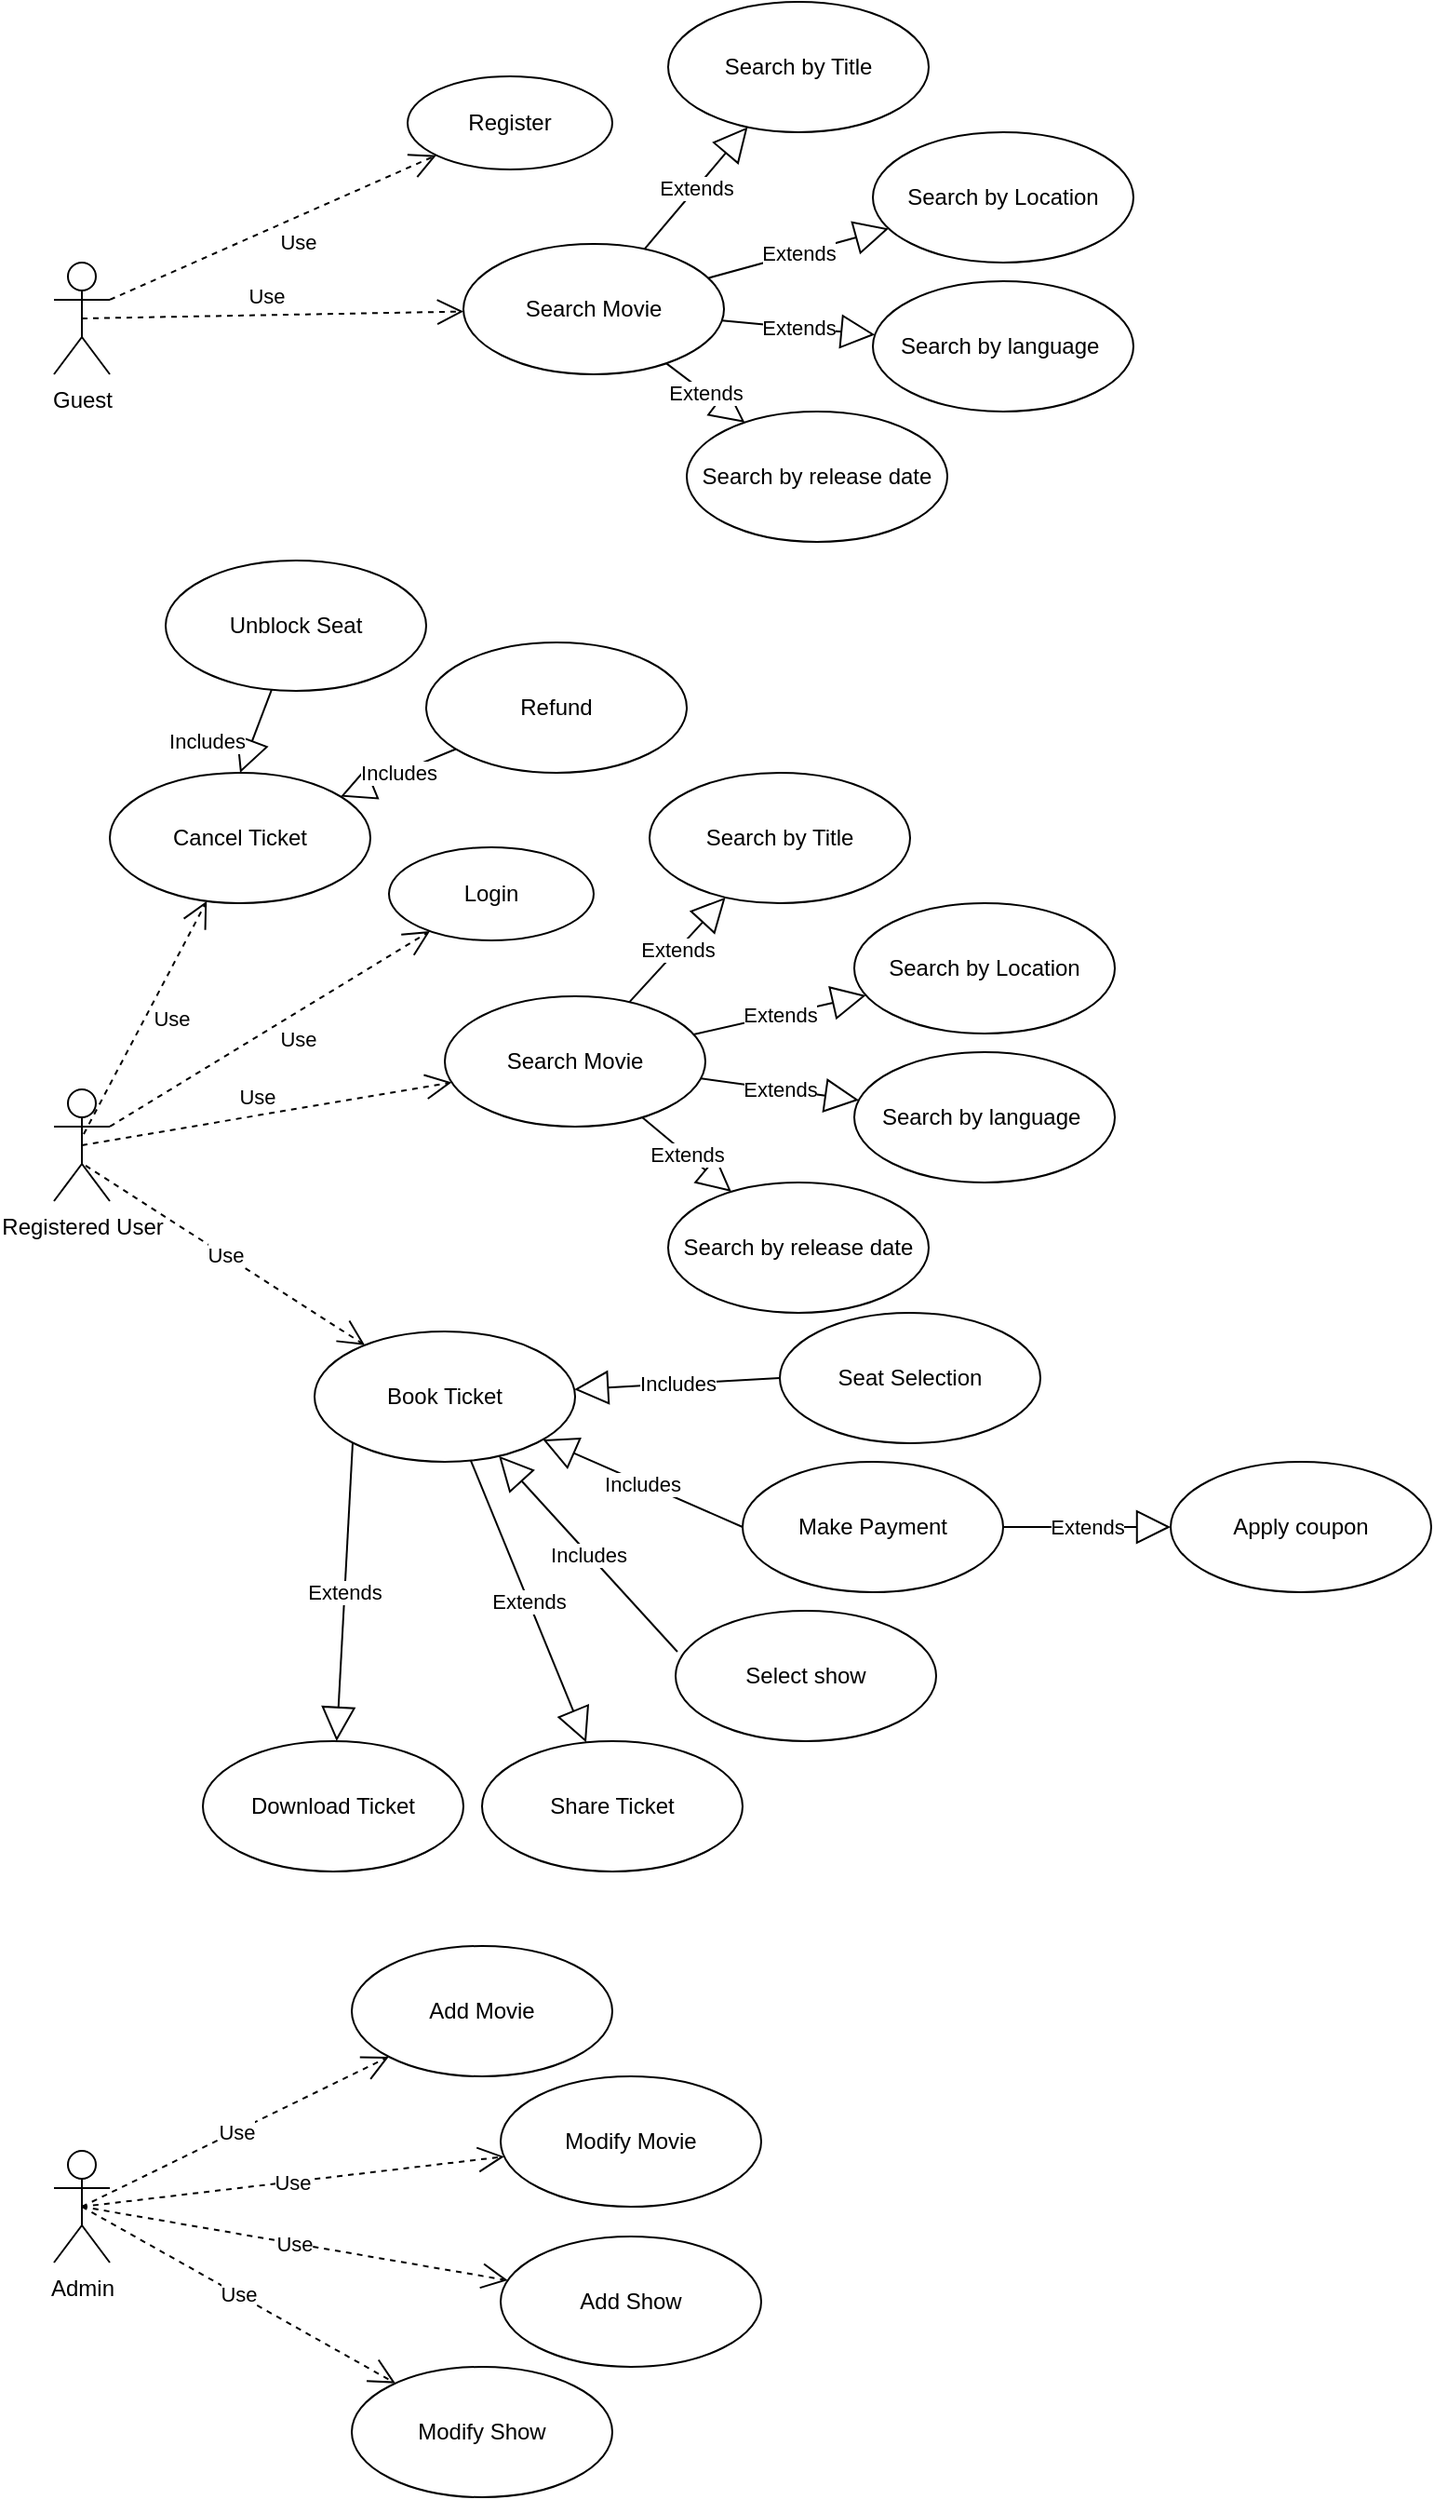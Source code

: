 <mxfile version="12.8.4" type="device" pages="3"><diagram id="HHPyL-KF3UK2jqssXqeD" name="Usecase Diagram"><mxGraphModel dx="1186" dy="689" grid="1" gridSize="10" guides="1" tooltips="1" connect="1" arrows="1" fold="1" page="1" pageScale="1" pageWidth="827" pageHeight="1169" math="0" shadow="0"><root><mxCell id="0"/><mxCell id="1" parent="0"/><mxCell id="7_BI3HVqv2BFIpYaH8yZ-1" value="Register" style="ellipse;whiteSpace=wrap;html=1;" parent="1" vertex="1"><mxGeometry x="270" y="50" width="110" height="50" as="geometry"/></mxCell><mxCell id="7_BI3HVqv2BFIpYaH8yZ-2" value="Guest" style="shape=umlActor;verticalLabelPosition=bottom;labelBackgroundColor=#ffffff;verticalAlign=top;html=1;" parent="1" vertex="1"><mxGeometry x="80" y="150" width="30" height="60" as="geometry"/></mxCell><mxCell id="7_BI3HVqv2BFIpYaH8yZ-3" value="Use" style="endArrow=open;endSize=12;dashed=1;html=1;exitX=1;exitY=0.333;exitDx=0;exitDy=0;exitPerimeter=0;" parent="1" source="7_BI3HVqv2BFIpYaH8yZ-2" target="7_BI3HVqv2BFIpYaH8yZ-1" edge="1"><mxGeometry x="0.1" y="-12" width="160" relative="1" as="geometry"><mxPoint x="180" y="120" as="sourcePoint"/><mxPoint x="340" y="120" as="targetPoint"/><mxPoint y="1" as="offset"/></mxGeometry></mxCell><mxCell id="7_BI3HVqv2BFIpYaH8yZ-4" value="Search Movie" style="ellipse;whiteSpace=wrap;html=1;" parent="1" vertex="1"><mxGeometry x="300" y="140" width="140" height="70" as="geometry"/></mxCell><mxCell id="7_BI3HVqv2BFIpYaH8yZ-7" value="Use" style="endArrow=open;endSize=12;dashed=1;html=1;exitX=0.5;exitY=0.5;exitDx=0;exitDy=0;exitPerimeter=0;" parent="1" source="7_BI3HVqv2BFIpYaH8yZ-2" target="7_BI3HVqv2BFIpYaH8yZ-4" edge="1"><mxGeometry x="-0.032" y="10" width="160" relative="1" as="geometry"><mxPoint x="170" y="159.5" as="sourcePoint"/><mxPoint x="310" y="160" as="targetPoint"/><mxPoint as="offset"/></mxGeometry></mxCell><mxCell id="7_BI3HVqv2BFIpYaH8yZ-8" value="Search by Title" style="ellipse;whiteSpace=wrap;html=1;" parent="1" vertex="1"><mxGeometry x="410" y="10" width="140" height="70" as="geometry"/></mxCell><mxCell id="7_BI3HVqv2BFIpYaH8yZ-12" value="Extends" style="endArrow=block;endSize=16;endFill=0;html=1;" parent="1" source="7_BI3HVqv2BFIpYaH8yZ-4" target="7_BI3HVqv2BFIpYaH8yZ-8" edge="1"><mxGeometry width="160" relative="1" as="geometry"><mxPoint x="390" y="140" as="sourcePoint"/><mxPoint x="550" y="140" as="targetPoint"/></mxGeometry></mxCell><mxCell id="7_BI3HVqv2BFIpYaH8yZ-15" value="Search by Location" style="ellipse;whiteSpace=wrap;html=1;" parent="1" vertex="1"><mxGeometry x="520" y="80" width="140" height="70" as="geometry"/></mxCell><mxCell id="7_BI3HVqv2BFIpYaH8yZ-16" value="Extends" style="endArrow=block;endSize=16;endFill=0;html=1;" parent="1" source="7_BI3HVqv2BFIpYaH8yZ-4" target="7_BI3HVqv2BFIpYaH8yZ-15" edge="1"><mxGeometry width="160" relative="1" as="geometry"><mxPoint x="360" y="170" as="sourcePoint"/><mxPoint x="520" y="170" as="targetPoint"/></mxGeometry></mxCell><mxCell id="7_BI3HVqv2BFIpYaH8yZ-17" value="Search by language&amp;nbsp;" style="ellipse;whiteSpace=wrap;html=1;" parent="1" vertex="1"><mxGeometry x="520" y="160" width="140" height="70" as="geometry"/></mxCell><mxCell id="7_BI3HVqv2BFIpYaH8yZ-18" value="Extends" style="endArrow=block;endSize=16;endFill=0;html=1;" parent="1" source="7_BI3HVqv2BFIpYaH8yZ-4" target="7_BI3HVqv2BFIpYaH8yZ-17" edge="1"><mxGeometry width="160" relative="1" as="geometry"><mxPoint x="360" y="200" as="sourcePoint"/><mxPoint x="520" y="200" as="targetPoint"/></mxGeometry></mxCell><mxCell id="7_BI3HVqv2BFIpYaH8yZ-19" value="Search by release date" style="ellipse;whiteSpace=wrap;html=1;" parent="1" vertex="1"><mxGeometry x="420" y="230" width="140" height="70" as="geometry"/></mxCell><mxCell id="7_BI3HVqv2BFIpYaH8yZ-20" value="Extends" style="endArrow=block;endSize=16;endFill=0;html=1;" parent="1" source="7_BI3HVqv2BFIpYaH8yZ-4" target="7_BI3HVqv2BFIpYaH8yZ-19" edge="1"><mxGeometry width="160" relative="1" as="geometry"><mxPoint x="280" y="250" as="sourcePoint"/><mxPoint x="440" y="250" as="targetPoint"/></mxGeometry></mxCell><mxCell id="7_BI3HVqv2BFIpYaH8yZ-21" value="Login" style="ellipse;whiteSpace=wrap;html=1;" parent="1" vertex="1"><mxGeometry x="260" y="464" width="110" height="50" as="geometry"/></mxCell><mxCell id="7_BI3HVqv2BFIpYaH8yZ-22" value="Registered User" style="shape=umlActor;verticalLabelPosition=bottom;labelBackgroundColor=#ffffff;verticalAlign=top;html=1;" parent="1" vertex="1"><mxGeometry x="80" y="594" width="30" height="60" as="geometry"/></mxCell><mxCell id="7_BI3HVqv2BFIpYaH8yZ-23" value="Use" style="endArrow=open;endSize=12;dashed=1;html=1;exitX=1;exitY=0.333;exitDx=0;exitDy=0;exitPerimeter=0;" parent="1" source="7_BI3HVqv2BFIpYaH8yZ-22" target="7_BI3HVqv2BFIpYaH8yZ-21" edge="1"><mxGeometry x="0.1" y="-12" width="160" relative="1" as="geometry"><mxPoint x="170" y="534" as="sourcePoint"/><mxPoint x="330" y="534" as="targetPoint"/><mxPoint y="1" as="offset"/></mxGeometry></mxCell><mxCell id="7_BI3HVqv2BFIpYaH8yZ-24" value="Search Movie" style="ellipse;whiteSpace=wrap;html=1;" parent="1" vertex="1"><mxGeometry x="290" y="544" width="140" height="70" as="geometry"/></mxCell><mxCell id="7_BI3HVqv2BFIpYaH8yZ-25" value="Use" style="endArrow=open;endSize=12;dashed=1;html=1;exitX=0.5;exitY=0.5;exitDx=0;exitDy=0;exitPerimeter=0;" parent="1" source="7_BI3HVqv2BFIpYaH8yZ-22" target="7_BI3HVqv2BFIpYaH8yZ-24" edge="1"><mxGeometry x="-0.032" y="10" width="160" relative="1" as="geometry"><mxPoint x="160" y="573.5" as="sourcePoint"/><mxPoint x="300" y="574" as="targetPoint"/><mxPoint as="offset"/></mxGeometry></mxCell><mxCell id="7_BI3HVqv2BFIpYaH8yZ-26" value="Search by Title" style="ellipse;whiteSpace=wrap;html=1;" parent="1" vertex="1"><mxGeometry x="400" y="424" width="140" height="70" as="geometry"/></mxCell><mxCell id="7_BI3HVqv2BFIpYaH8yZ-27" value="Extends" style="endArrow=block;endSize=16;endFill=0;html=1;" parent="1" source="7_BI3HVqv2BFIpYaH8yZ-24" target="7_BI3HVqv2BFIpYaH8yZ-26" edge="1"><mxGeometry width="160" relative="1" as="geometry"><mxPoint x="380" y="554" as="sourcePoint"/><mxPoint x="540" y="554" as="targetPoint"/></mxGeometry></mxCell><mxCell id="7_BI3HVqv2BFIpYaH8yZ-28" value="Search by Location" style="ellipse;whiteSpace=wrap;html=1;" parent="1" vertex="1"><mxGeometry x="510" y="494" width="140" height="70" as="geometry"/></mxCell><mxCell id="7_BI3HVqv2BFIpYaH8yZ-29" value="Extends" style="endArrow=block;endSize=16;endFill=0;html=1;" parent="1" source="7_BI3HVqv2BFIpYaH8yZ-24" target="7_BI3HVqv2BFIpYaH8yZ-28" edge="1"><mxGeometry width="160" relative="1" as="geometry"><mxPoint x="350" y="584" as="sourcePoint"/><mxPoint x="510" y="584" as="targetPoint"/></mxGeometry></mxCell><mxCell id="7_BI3HVqv2BFIpYaH8yZ-30" value="Search by language&amp;nbsp;" style="ellipse;whiteSpace=wrap;html=1;" parent="1" vertex="1"><mxGeometry x="510" y="574" width="140" height="70" as="geometry"/></mxCell><mxCell id="7_BI3HVqv2BFIpYaH8yZ-31" value="Extends" style="endArrow=block;endSize=16;endFill=0;html=1;" parent="1" source="7_BI3HVqv2BFIpYaH8yZ-24" target="7_BI3HVqv2BFIpYaH8yZ-30" edge="1"><mxGeometry width="160" relative="1" as="geometry"><mxPoint x="350" y="614" as="sourcePoint"/><mxPoint x="510" y="614" as="targetPoint"/></mxGeometry></mxCell><mxCell id="7_BI3HVqv2BFIpYaH8yZ-32" value="Search by release date" style="ellipse;whiteSpace=wrap;html=1;" parent="1" vertex="1"><mxGeometry x="410" y="644" width="140" height="70" as="geometry"/></mxCell><mxCell id="7_BI3HVqv2BFIpYaH8yZ-33" value="Extends" style="endArrow=block;endSize=16;endFill=0;html=1;" parent="1" source="7_BI3HVqv2BFIpYaH8yZ-24" target="7_BI3HVqv2BFIpYaH8yZ-32" edge="1"><mxGeometry width="160" relative="1" as="geometry"><mxPoint x="270" y="664" as="sourcePoint"/><mxPoint x="430" y="664" as="targetPoint"/></mxGeometry></mxCell><mxCell id="7_BI3HVqv2BFIpYaH8yZ-36" value="Book Ticket" style="ellipse;whiteSpace=wrap;html=1;" parent="1" vertex="1"><mxGeometry x="220" y="724" width="140" height="70" as="geometry"/></mxCell><mxCell id="7_BI3HVqv2BFIpYaH8yZ-37" value="Use" style="endArrow=open;endSize=12;dashed=1;html=1;exitX=0.567;exitY=0.683;exitDx=0;exitDy=0;exitPerimeter=0;" parent="1" source="7_BI3HVqv2BFIpYaH8yZ-22" target="7_BI3HVqv2BFIpYaH8yZ-36" edge="1"><mxGeometry width="160" relative="1" as="geometry"><mxPoint x="150" y="654" as="sourcePoint"/><mxPoint x="310" y="654" as="targetPoint"/></mxGeometry></mxCell><mxCell id="7_BI3HVqv2BFIpYaH8yZ-42" value="Includes" style="endArrow=block;endSize=16;endFill=0;html=1;exitX=0;exitY=0.5;exitDx=0;exitDy=0;" parent="1" source="7_BI3HVqv2BFIpYaH8yZ-43" target="7_BI3HVqv2BFIpYaH8yZ-36" edge="1"><mxGeometry width="160" relative="1" as="geometry"><mxPoint x="420" y="794" as="sourcePoint"/><mxPoint x="420" y="767" as="targetPoint"/></mxGeometry></mxCell><mxCell id="7_BI3HVqv2BFIpYaH8yZ-43" value="Seat Selection" style="ellipse;whiteSpace=wrap;html=1;" parent="1" vertex="1"><mxGeometry x="470" y="714" width="140" height="70" as="geometry"/></mxCell><mxCell id="7_BI3HVqv2BFIpYaH8yZ-44" value="Make Payment" style="ellipse;whiteSpace=wrap;html=1;" parent="1" vertex="1"><mxGeometry x="450" y="794" width="140" height="70" as="geometry"/></mxCell><mxCell id="7_BI3HVqv2BFIpYaH8yZ-45" value="Includes" style="endArrow=block;endSize=16;endFill=0;html=1;exitX=0;exitY=0.5;exitDx=0;exitDy=0;" parent="1" source="7_BI3HVqv2BFIpYaH8yZ-44" target="7_BI3HVqv2BFIpYaH8yZ-36" edge="1"><mxGeometry width="160" relative="1" as="geometry"><mxPoint x="510" y="814" as="sourcePoint"/><mxPoint x="419.497" y="859.251" as="targetPoint"/></mxGeometry></mxCell><mxCell id="7_BI3HVqv2BFIpYaH8yZ-46" value="Select show" style="ellipse;whiteSpace=wrap;html=1;" parent="1" vertex="1"><mxGeometry x="414" y="874" width="140" height="70" as="geometry"/></mxCell><mxCell id="7_BI3HVqv2BFIpYaH8yZ-47" value="Includes" style="endArrow=block;endSize=16;endFill=0;html=1;exitX=0.007;exitY=0.314;exitDx=0;exitDy=0;exitPerimeter=0;" parent="1" source="7_BI3HVqv2BFIpYaH8yZ-46" target="7_BI3HVqv2BFIpYaH8yZ-36" edge="1"><mxGeometry width="160" relative="1" as="geometry"><mxPoint x="504" y="874" as="sourcePoint"/><mxPoint x="410" y="884.02" as="targetPoint"/></mxGeometry></mxCell><mxCell id="7_BI3HVqv2BFIpYaH8yZ-48" value="Download Ticket" style="ellipse;whiteSpace=wrap;html=1;" parent="1" vertex="1"><mxGeometry x="160" y="944" width="140" height="70" as="geometry"/></mxCell><mxCell id="7_BI3HVqv2BFIpYaH8yZ-49" value="Share Ticket" style="ellipse;whiteSpace=wrap;html=1;" parent="1" vertex="1"><mxGeometry x="310" y="944" width="140" height="70" as="geometry"/></mxCell><mxCell id="7_BI3HVqv2BFIpYaH8yZ-50" value="Extends" style="endArrow=block;endSize=16;endFill=0;html=1;exitX=0;exitY=1;exitDx=0;exitDy=0;" parent="1" source="7_BI3HVqv2BFIpYaH8yZ-36" target="7_BI3HVqv2BFIpYaH8yZ-48" edge="1"><mxGeometry width="160" relative="1" as="geometry"><mxPoint x="252.089" y="924.003" as="sourcePoint"/><mxPoint x="299.995" y="963.998" as="targetPoint"/></mxGeometry></mxCell><mxCell id="7_BI3HVqv2BFIpYaH8yZ-51" value="Extends" style="endArrow=block;endSize=16;endFill=0;html=1;" parent="1" source="7_BI3HVqv2BFIpYaH8yZ-36" target="7_BI3HVqv2BFIpYaH8yZ-49" edge="1"><mxGeometry width="160" relative="1" as="geometry"><mxPoint x="370.003" y="853.999" as="sourcePoint"/><mxPoint x="306.991" y="975.36" as="targetPoint"/></mxGeometry></mxCell><mxCell id="7_BI3HVqv2BFIpYaH8yZ-52" value="Extends" style="endArrow=block;endSize=16;endFill=0;html=1;" parent="1" source="7_BI3HVqv2BFIpYaH8yZ-44" target="7_BI3HVqv2BFIpYaH8yZ-53" edge="1"><mxGeometry width="160" relative="1" as="geometry"><mxPoint x="649.996" y="814.003" as="sourcePoint"/><mxPoint x="687" y="829" as="targetPoint"/></mxGeometry></mxCell><mxCell id="7_BI3HVqv2BFIpYaH8yZ-53" value="Apply coupon" style="ellipse;whiteSpace=wrap;html=1;" parent="1" vertex="1"><mxGeometry x="680" y="794" width="140" height="70" as="geometry"/></mxCell><mxCell id="7_BI3HVqv2BFIpYaH8yZ-54" value="Admin" style="shape=umlActor;verticalLabelPosition=bottom;labelBackgroundColor=#ffffff;verticalAlign=top;html=1;" parent="1" vertex="1"><mxGeometry x="80" y="1164" width="30" height="60" as="geometry"/></mxCell><mxCell id="7_BI3HVqv2BFIpYaH8yZ-55" value="Add Movie" style="ellipse;whiteSpace=wrap;html=1;" parent="1" vertex="1"><mxGeometry x="240" y="1054" width="140" height="70" as="geometry"/></mxCell><mxCell id="7_BI3HVqv2BFIpYaH8yZ-56" value="Modify Movie" style="ellipse;whiteSpace=wrap;html=1;" parent="1" vertex="1"><mxGeometry x="320" y="1124" width="140" height="70" as="geometry"/></mxCell><mxCell id="7_BI3HVqv2BFIpYaH8yZ-57" value="Cancel Ticket" style="ellipse;whiteSpace=wrap;html=1;" parent="1" vertex="1"><mxGeometry x="110" y="424" width="140" height="70" as="geometry"/></mxCell><mxCell id="7_BI3HVqv2BFIpYaH8yZ-58" value="Use" style="endArrow=open;endSize=12;dashed=1;html=1;exitX=0.533;exitY=0.4;exitDx=0;exitDy=0;exitPerimeter=0;" parent="1" source="7_BI3HVqv2BFIpYaH8yZ-22" target="7_BI3HVqv2BFIpYaH8yZ-57" edge="1"><mxGeometry x="0.1" y="-12" width="160" relative="1" as="geometry"><mxPoint x="30" y="568.96" as="sourcePoint"/><mxPoint x="202.128" y="464.004" as="targetPoint"/><mxPoint y="1" as="offset"/></mxGeometry></mxCell><mxCell id="7_BI3HVqv2BFIpYaH8yZ-59" value="Refund" style="ellipse;whiteSpace=wrap;html=1;" parent="1" vertex="1"><mxGeometry x="280" y="354" width="140" height="70" as="geometry"/></mxCell><mxCell id="7_BI3HVqv2BFIpYaH8yZ-60" value="Includes" style="endArrow=block;endSize=16;endFill=0;html=1;" parent="1" source="7_BI3HVqv2BFIpYaH8yZ-59" target="7_BI3HVqv2BFIpYaH8yZ-57" edge="1"><mxGeometry width="160" relative="1" as="geometry"><mxPoint x="310" y="414" as="sourcePoint"/><mxPoint x="199.572" y="420.135" as="targetPoint"/></mxGeometry></mxCell><mxCell id="7_BI3HVqv2BFIpYaH8yZ-62" value="Unblock Seat" style="ellipse;whiteSpace=wrap;html=1;" parent="1" vertex="1"><mxGeometry x="140" y="310" width="140" height="70" as="geometry"/></mxCell><mxCell id="m6gkzhffh6cmRyDhp2f_-3" value="Includes" style="endArrow=block;endSize=16;endFill=0;html=1;entryX=0.5;entryY=0;entryDx=0;entryDy=0;" parent="1" source="7_BI3HVqv2BFIpYaH8yZ-62" target="7_BI3HVqv2BFIpYaH8yZ-57" edge="1"><mxGeometry x="0.606" y="-23" width="160" relative="1" as="geometry"><mxPoint x="213.822" y="364.46" as="sourcePoint"/><mxPoint x="110.0" y="402.828" as="targetPoint"/><mxPoint as="offset"/></mxGeometry></mxCell><mxCell id="m6gkzhffh6cmRyDhp2f_-4" value="Use" style="endArrow=open;endSize=12;dashed=1;html=1;exitX=0.5;exitY=0.5;exitDx=0;exitDy=0;exitPerimeter=0;" parent="1" source="7_BI3HVqv2BFIpYaH8yZ-54" target="7_BI3HVqv2BFIpYaH8yZ-55" edge="1"><mxGeometry width="160" relative="1" as="geometry"><mxPoint x="330" y="1130" as="sourcePoint"/><mxPoint x="490" y="1130" as="targetPoint"/></mxGeometry></mxCell><mxCell id="m6gkzhffh6cmRyDhp2f_-5" value="Add Show" style="ellipse;whiteSpace=wrap;html=1;" parent="1" vertex="1"><mxGeometry x="320" y="1210" width="140" height="70" as="geometry"/></mxCell><mxCell id="m6gkzhffh6cmRyDhp2f_-6" value="Modify Show" style="ellipse;whiteSpace=wrap;html=1;" parent="1" vertex="1"><mxGeometry x="240" y="1280" width="140" height="70" as="geometry"/></mxCell><mxCell id="m6gkzhffh6cmRyDhp2f_-7" value="Use" style="endArrow=open;endSize=12;dashed=1;html=1;exitX=0.5;exitY=0.5;exitDx=0;exitDy=0;exitPerimeter=0;" parent="1" source="7_BI3HVqv2BFIpYaH8yZ-54" target="7_BI3HVqv2BFIpYaH8yZ-56" edge="1"><mxGeometry width="160" relative="1" as="geometry"><mxPoint x="330" y="1180" as="sourcePoint"/><mxPoint x="490" y="1180" as="targetPoint"/></mxGeometry></mxCell><mxCell id="m6gkzhffh6cmRyDhp2f_-8" value="Use" style="endArrow=open;endSize=12;dashed=1;html=1;exitX=0.5;exitY=0.5;exitDx=0;exitDy=0;exitPerimeter=0;" parent="1" source="7_BI3HVqv2BFIpYaH8yZ-54" target="m6gkzhffh6cmRyDhp2f_-5" edge="1"><mxGeometry width="160" relative="1" as="geometry"><mxPoint x="100" y="1190" as="sourcePoint"/><mxPoint x="490" y="1180" as="targetPoint"/></mxGeometry></mxCell><mxCell id="m6gkzhffh6cmRyDhp2f_-9" value="Use" style="endArrow=open;endSize=12;dashed=1;html=1;exitX=0.5;exitY=0.5;exitDx=0;exitDy=0;exitPerimeter=0;" parent="1" source="7_BI3HVqv2BFIpYaH8yZ-54" target="m6gkzhffh6cmRyDhp2f_-6" edge="1"><mxGeometry width="160" relative="1" as="geometry"><mxPoint x="330" y="1040" as="sourcePoint"/><mxPoint x="490" y="1040" as="targetPoint"/></mxGeometry></mxCell></root></mxGraphModel></diagram><diagram id="qaBESPnpQe_848C7Tf-W" name="Class Diagram"><mxGraphModel dx="1186" dy="689" grid="1" gridSize="10" guides="1" tooltips="1" connect="1" arrows="1" fold="1" page="1" pageScale="1" pageWidth="827" pageHeight="1169" math="0" shadow="0"><root><mxCell id="iyO8D4831micBhWPoxBj-0"/><mxCell id="iyO8D4831micBhWPoxBj-1" parent="iyO8D4831micBhWPoxBj-0"/><mxCell id="uriMM5N3f5Xr4UPoW9nQ-9" value="Location" style="swimlane;fontStyle=1;align=center;verticalAlign=top;childLayout=stackLayout;horizontal=1;startSize=26;horizontalStack=0;resizeParent=1;resizeParentMax=0;resizeLast=0;collapsible=1;marginBottom=0;" parent="iyO8D4831micBhWPoxBj-1" vertex="1"><mxGeometry x="21" y="150" width="200" height="194" as="geometry"><mxRectangle x="330" y="210" width="80" height="26" as="alternateBounds"/></mxGeometry></mxCell><object label="+ city: String&#10;+ state: String&#10;+ pincode: String&#10;+ numberOfCinemas: Integer&#10;+ cinemas: List&lt;Cinema&gt;" Pincode="String" State="String" NumberOfCinemas="int" placeholders="1" id="uriMM5N3f5Xr4UPoW9nQ-10"><mxCell style="text;strokeColor=none;fillColor=none;align=left;verticalAlign=top;spacingLeft=4;spacingRight=4;overflow=hidden;rotatable=0;points=[[0,0.5],[1,0.5]];portConstraint=eastwest;" parent="uriMM5N3f5Xr4UPoW9nQ-9" vertex="1"><mxGeometry y="26" width="200" height="134" as="geometry"/></mxCell></object><mxCell id="uriMM5N3f5Xr4UPoW9nQ-11" value="" style="line;strokeWidth=1;fillColor=none;align=left;verticalAlign=middle;spacingTop=-1;spacingLeft=3;spacingRight=3;rotatable=0;labelPosition=right;points=[];portConstraint=eastwest;" parent="uriMM5N3f5Xr4UPoW9nQ-9" vertex="1"><mxGeometry y="160" width="200" height="8" as="geometry"/></mxCell><mxCell id="uriMM5N3f5Xr4UPoW9nQ-12" value="+ getAllCinemas(): List&lt;Cinema&gt;" style="text;strokeColor=none;fillColor=none;align=left;verticalAlign=top;spacingLeft=4;spacingRight=4;overflow=hidden;rotatable=0;points=[[0,0.5],[1,0.5]];portConstraint=eastwest;" parent="uriMM5N3f5Xr4UPoW9nQ-9" vertex="1"><mxGeometry y="168" width="200" height="26" as="geometry"/></mxCell><mxCell id="uriMM5N3f5Xr4UPoW9nQ-15" value="Cinema" style="swimlane;fontStyle=1;align=center;verticalAlign=top;childLayout=stackLayout;horizontal=1;startSize=26;horizontalStack=0;resizeParent=1;resizeParentMax=0;resizeLast=0;collapsible=1;marginBottom=0;" parent="iyO8D4831micBhWPoxBj-1" vertex="1"><mxGeometry x="301" y="90" width="210" height="144" as="geometry"/></mxCell><mxCell id="uriMM5N3f5Xr4UPoW9nQ-16" value="+ name: String&#10;+ type: String&#10;+ numberOfHalls: Integer&#10;+ cinemaHalls: List&lt;CinemaHall&gt;&#10;+ address: Location" style="text;strokeColor=none;fillColor=none;align=left;verticalAlign=top;spacingLeft=4;spacingRight=4;overflow=hidden;rotatable=0;points=[[0,0.5],[1,0.5]];portConstraint=eastwest;" parent="uriMM5N3f5Xr4UPoW9nQ-15" vertex="1"><mxGeometry y="26" width="210" height="84" as="geometry"/></mxCell><mxCell id="uriMM5N3f5Xr4UPoW9nQ-17" value="" style="line;strokeWidth=1;fillColor=none;align=left;verticalAlign=middle;spacingTop=-1;spacingLeft=3;spacingRight=3;rotatable=0;labelPosition=right;points=[];portConstraint=eastwest;" parent="uriMM5N3f5Xr4UPoW9nQ-15" vertex="1"><mxGeometry y="110" width="210" height="8" as="geometry"/></mxCell><mxCell id="uriMM5N3f5Xr4UPoW9nQ-18" value="+ getAllHalls(): List&lt;CinemaHall&gt;" style="text;strokeColor=none;fillColor=none;align=left;verticalAlign=top;spacingLeft=4;spacingRight=4;overflow=hidden;rotatable=0;points=[[0,0.5],[1,0.5]];portConstraint=eastwest;" parent="uriMM5N3f5Xr4UPoW9nQ-15" vertex="1"><mxGeometry y="118" width="210" height="26" as="geometry"/></mxCell><mxCell id="uriMM5N3f5Xr4UPoW9nQ-20" value="CinemaHall" style="swimlane;fontStyle=1;align=center;verticalAlign=top;childLayout=stackLayout;horizontal=1;startSize=26;horizontalStack=0;resizeParent=1;resizeParentMax=0;resizeLast=0;collapsible=1;marginBottom=0;" parent="iyO8D4831micBhWPoxBj-1" vertex="1"><mxGeometry x="591" y="150" width="190" height="138" as="geometry"/></mxCell><mxCell id="uriMM5N3f5Xr4UPoW9nQ-21" value="+ name: String&#10;+ type: String&#10;+ totalSeats: Integer&#10;+ seats: List&lt;CinemaHallSeat&gt;&#10;+ cinema: Cinema&#10;" style="text;strokeColor=none;fillColor=none;align=left;verticalAlign=top;spacingLeft=4;spacingRight=4;overflow=hidden;rotatable=0;points=[[0,0.5],[1,0.5]];portConstraint=eastwest;" parent="uriMM5N3f5Xr4UPoW9nQ-20" vertex="1"><mxGeometry y="26" width="190" height="104" as="geometry"/></mxCell><mxCell id="uriMM5N3f5Xr4UPoW9nQ-22" value="" style="line;strokeWidth=1;fillColor=none;align=left;verticalAlign=middle;spacingTop=-1;spacingLeft=3;spacingRight=3;rotatable=0;labelPosition=right;points=[];portConstraint=eastwest;" parent="uriMM5N3f5Xr4UPoW9nQ-20" vertex="1"><mxGeometry y="130" width="190" height="8" as="geometry"/></mxCell><mxCell id="uriMM5N3f5Xr4UPoW9nQ-24" value="" style="edgeStyle=entityRelationEdgeStyle;fontSize=12;html=1;endArrow=ERoneToMany;" parent="iyO8D4831micBhWPoxBj-1" source="uriMM5N3f5Xr4UPoW9nQ-10" target="uriMM5N3f5Xr4UPoW9nQ-16" edge="1"><mxGeometry width="100" height="100" relative="1" as="geometry"><mxPoint x="341" y="240" as="sourcePoint"/><mxPoint x="291" y="190" as="targetPoint"/></mxGeometry></mxCell><mxCell id="uriMM5N3f5Xr4UPoW9nQ-25" value="" style="edgeStyle=entityRelationEdgeStyle;fontSize=12;html=1;endArrow=ERoneToMany;" parent="iyO8D4831micBhWPoxBj-1" source="uriMM5N3f5Xr4UPoW9nQ-16" target="uriMM5N3f5Xr4UPoW9nQ-21" edge="1"><mxGeometry width="100" height="100" relative="1" as="geometry"><mxPoint x="341" y="240" as="sourcePoint"/><mxPoint x="441" y="140" as="targetPoint"/></mxGeometry></mxCell><mxCell id="uriMM5N3f5Xr4UPoW9nQ-26" value="CinemaHallSeat" style="swimlane;fontStyle=1;align=center;verticalAlign=top;childLayout=stackLayout;horizontal=1;startSize=26;horizontalStack=0;resizeParent=1;resizeParentMax=0;resizeLast=0;collapsible=1;marginBottom=0;" parent="iyO8D4831micBhWPoxBj-1" vertex="1"><mxGeometry x="600" y="490" width="160" height="144" as="geometry"/></mxCell><mxCell id="uriMM5N3f5Xr4UPoW9nQ-27" value="+ row: Integer&#10;+ col: Integer&#10;+ type: String&#10;+ cinemaHall: CinemaHall" style="text;strokeColor=none;fillColor=none;align=left;verticalAlign=top;spacingLeft=4;spacingRight=4;overflow=hidden;rotatable=0;points=[[0,0.5],[1,0.5]];portConstraint=eastwest;" parent="uriMM5N3f5Xr4UPoW9nQ-26" vertex="1"><mxGeometry y="26" width="160" height="84" as="geometry"/></mxCell><mxCell id="uriMM5N3f5Xr4UPoW9nQ-28" value="" style="line;strokeWidth=1;fillColor=none;align=left;verticalAlign=middle;spacingTop=-1;spacingLeft=3;spacingRight=3;rotatable=0;labelPosition=right;points=[];portConstraint=eastwest;" parent="uriMM5N3f5Xr4UPoW9nQ-26" vertex="1"><mxGeometry y="110" width="160" height="8" as="geometry"/></mxCell><mxCell id="uriMM5N3f5Xr4UPoW9nQ-29" value="+ getSeatNumber(): string" style="text;strokeColor=none;fillColor=none;align=left;verticalAlign=top;spacingLeft=4;spacingRight=4;overflow=hidden;rotatable=0;points=[[0,0.5],[1,0.5]];portConstraint=eastwest;" parent="uriMM5N3f5Xr4UPoW9nQ-26" vertex="1"><mxGeometry y="118" width="160" height="26" as="geometry"/></mxCell><mxCell id="uriMM5N3f5Xr4UPoW9nQ-30" value="" style="edgeStyle=entityRelationEdgeStyle;fontSize=12;html=1;endArrow=ERoneToMany;" parent="iyO8D4831micBhWPoxBj-1" source="uriMM5N3f5Xr4UPoW9nQ-21" target="uriMM5N3f5Xr4UPoW9nQ-27" edge="1"><mxGeometry width="100" height="100" relative="1" as="geometry"><mxPoint x="341" y="240" as="sourcePoint"/><mxPoint x="441" y="140" as="targetPoint"/></mxGeometry></mxCell><mxCell id="uriMM5N3f5Xr4UPoW9nQ-31" value="ShowSeat" style="swimlane;fontStyle=1;align=center;verticalAlign=top;childLayout=stackLayout;horizontal=1;startSize=26;horizontalStack=0;resizeParent=1;resizeParentMax=0;resizeLast=0;collapsible=1;marginBottom=0;" parent="iyO8D4831micBhWPoxBj-1" vertex="1"><mxGeometry x="360" y="500" width="160" height="124" as="geometry"/></mxCell><mxCell id="uriMM5N3f5Xr4UPoW9nQ-32" value="+ price: Double&#10;+ available: Boolean" style="text;strokeColor=none;fillColor=none;align=left;verticalAlign=top;spacingLeft=4;spacingRight=4;overflow=hidden;rotatable=0;points=[[0,0.5],[1,0.5]];portConstraint=eastwest;" parent="uriMM5N3f5Xr4UPoW9nQ-31" vertex="1"><mxGeometry y="26" width="160" height="64" as="geometry"/></mxCell><mxCell id="uriMM5N3f5Xr4UPoW9nQ-33" value="" style="line;strokeWidth=1;fillColor=none;align=left;verticalAlign=middle;spacingTop=-1;spacingLeft=3;spacingRight=3;rotatable=0;labelPosition=right;points=[];portConstraint=eastwest;" parent="uriMM5N3f5Xr4UPoW9nQ-31" vertex="1"><mxGeometry y="90" width="160" height="8" as="geometry"/></mxCell><mxCell id="uriMM5N3f5Xr4UPoW9nQ-34" value="+ isAvailable(): Boolean" style="text;strokeColor=none;fillColor=none;align=left;verticalAlign=top;spacingLeft=4;spacingRight=4;overflow=hidden;rotatable=0;points=[[0,0.5],[1,0.5]];portConstraint=eastwest;" parent="uriMM5N3f5Xr4UPoW9nQ-31" vertex="1"><mxGeometry y="98" width="160" height="26" as="geometry"/></mxCell><mxCell id="uriMM5N3f5Xr4UPoW9nQ-36" value="Show" style="swimlane;fontStyle=1;align=center;verticalAlign=top;childLayout=stackLayout;horizontal=1;startSize=26;horizontalStack=0;resizeParent=1;resizeParentMax=0;resizeLast=0;collapsible=1;marginBottom=0;" parent="iyO8D4831micBhWPoxBj-1" vertex="1"><mxGeometry x="40" y="480" width="229" height="154" as="geometry"/></mxCell><mxCell id="uriMM5N3f5Xr4UPoW9nQ-37" value="+ startTime: DateTime&#10;+ endTime: DateTime&#10;+ breakTime: DateTime&#10;+ seats: List&lt;ShowSeat&gt;&#10;+ movie: Movie&#10;" style="text;strokeColor=none;fillColor=none;align=left;verticalAlign=top;spacingLeft=4;spacingRight=4;overflow=hidden;rotatable=0;points=[[0,0.5],[1,0.5]];portConstraint=eastwest;" parent="uriMM5N3f5Xr4UPoW9nQ-36" vertex="1"><mxGeometry y="26" width="229" height="94" as="geometry"/></mxCell><mxCell id="uriMM5N3f5Xr4UPoW9nQ-38" value="" style="line;strokeWidth=1;fillColor=none;align=left;verticalAlign=middle;spacingTop=-1;spacingLeft=3;spacingRight=3;rotatable=0;labelPosition=right;points=[];portConstraint=eastwest;" parent="uriMM5N3f5Xr4UPoW9nQ-36" vertex="1"><mxGeometry y="120" width="229" height="8" as="geometry"/></mxCell><mxCell id="uriMM5N3f5Xr4UPoW9nQ-39" value="+ getAvailableSeats(): List&lt;ShowSeat&gt;" style="text;strokeColor=none;fillColor=none;align=left;verticalAlign=top;spacingLeft=4;spacingRight=4;overflow=hidden;rotatable=0;points=[[0,0.5],[1,0.5]];portConstraint=eastwest;" parent="uriMM5N3f5Xr4UPoW9nQ-36" vertex="1"><mxGeometry y="128" width="229" height="26" as="geometry"/></mxCell><mxCell id="uriMM5N3f5Xr4UPoW9nQ-40" value="" style="edgeStyle=entityRelationEdgeStyle;fontSize=12;html=1;endArrow=ERoneToMany;" parent="iyO8D4831micBhWPoxBj-1" source="uriMM5N3f5Xr4UPoW9nQ-37" target="uriMM5N3f5Xr4UPoW9nQ-32" edge="1"><mxGeometry width="100" height="100" relative="1" as="geometry"><mxPoint x="380" y="440" as="sourcePoint"/><mxPoint x="480" y="340" as="targetPoint"/></mxGeometry></mxCell><mxCell id="uriMM5N3f5Xr4UPoW9nQ-41" value="Movie" style="swimlane;fontStyle=1;align=center;verticalAlign=top;childLayout=stackLayout;horizontal=1;startSize=26;horizontalStack=0;resizeParent=1;resizeParentMax=0;resizeLast=0;collapsible=1;marginBottom=0;" parent="iyO8D4831micBhWPoxBj-1" vertex="1"><mxGeometry x="340" y="280" width="160" height="184" as="geometry"/></mxCell><mxCell id="uriMM5N3f5Xr4UPoW9nQ-42" value="+ name: String&#10;+ genre: String&#10;+ language: String&#10;+ type: String&#10;+ description: String&#10;+ releaseDate: Date&#10;+ show: List&lt;Show&gt;" style="text;strokeColor=none;fillColor=none;align=left;verticalAlign=top;spacingLeft=4;spacingRight=4;overflow=hidden;rotatable=0;points=[[0,0.5],[1,0.5]];portConstraint=eastwest;" parent="uriMM5N3f5Xr4UPoW9nQ-41" vertex="1"><mxGeometry y="26" width="160" height="124" as="geometry"/></mxCell><mxCell id="uriMM5N3f5Xr4UPoW9nQ-43" value="" style="line;strokeWidth=1;fillColor=none;align=left;verticalAlign=middle;spacingTop=-1;spacingLeft=3;spacingRight=3;rotatable=0;labelPosition=right;points=[];portConstraint=eastwest;" parent="uriMM5N3f5Xr4UPoW9nQ-41" vertex="1"><mxGeometry y="150" width="160" height="8" as="geometry"/></mxCell><mxCell id="uriMM5N3f5Xr4UPoW9nQ-44" value="+ forAdultsOnly(): Boolean" style="text;strokeColor=none;fillColor=none;align=left;verticalAlign=top;spacingLeft=4;spacingRight=4;overflow=hidden;rotatable=0;points=[[0,0.5],[1,0.5]];portConstraint=eastwest;" parent="uriMM5N3f5Xr4UPoW9nQ-41" vertex="1"><mxGeometry y="158" width="160" height="26" as="geometry"/></mxCell><mxCell id="uriMM5N3f5Xr4UPoW9nQ-45" value="" style="edgeStyle=entityRelationEdgeStyle;fontSize=12;html=1;endArrow=ERoneToMany;entryX=0.004;entryY=0.66;entryDx=0;entryDy=0;entryPerimeter=0;" parent="iyO8D4831micBhWPoxBj-1" source="uriMM5N3f5Xr4UPoW9nQ-42" target="uriMM5N3f5Xr4UPoW9nQ-37" edge="1"><mxGeometry width="100" height="100" relative="1" as="geometry"><mxPoint x="380" y="440" as="sourcePoint"/><mxPoint x="480" y="340" as="targetPoint"/></mxGeometry></mxCell><mxCell id="uriMM5N3f5Xr4UPoW9nQ-46" value="Booking" style="swimlane;fontStyle=1;align=center;verticalAlign=top;childLayout=stackLayout;horizontal=1;startSize=26;horizontalStack=0;resizeParent=1;resizeParentMax=0;resizeLast=0;collapsible=1;marginBottom=0;" parent="iyO8D4831micBhWPoxBj-1" vertex="1"><mxGeometry x="39" y="700" width="200" height="164" as="geometry"/></mxCell><mxCell id="uriMM5N3f5Xr4UPoW9nQ-47" value="+ show: Show&#10;+ bookedSeats: Integer&#10;+ seats: List&lt;ShowSeat&gt;&#10;+ amountPaid: Double&#10;+ user: RegisteredUser&#10;+ status: String" style="text;strokeColor=none;fillColor=none;align=left;verticalAlign=top;spacingLeft=4;spacingRight=4;overflow=hidden;rotatable=0;points=[[0,0.5],[1,0.5]];portConstraint=eastwest;" parent="uriMM5N3f5Xr4UPoW9nQ-46" vertex="1"><mxGeometry y="26" width="200" height="104" as="geometry"/></mxCell><mxCell id="uriMM5N3f5Xr4UPoW9nQ-48" value="" style="line;strokeWidth=1;fillColor=none;align=left;verticalAlign=middle;spacingTop=-1;spacingLeft=3;spacingRight=3;rotatable=0;labelPosition=right;points=[];portConstraint=eastwest;" parent="uriMM5N3f5Xr4UPoW9nQ-46" vertex="1"><mxGeometry y="130" width="200" height="8" as="geometry"/></mxCell><mxCell id="uriMM5N3f5Xr4UPoW9nQ-49" value="+ getSeatNumbers(): List&lt;String&gt;" style="text;strokeColor=none;fillColor=none;align=left;verticalAlign=top;spacingLeft=4;spacingRight=4;overflow=hidden;rotatable=0;points=[[0,0.5],[1,0.5]];portConstraint=eastwest;" parent="uriMM5N3f5Xr4UPoW9nQ-46" vertex="1"><mxGeometry y="138" width="200" height="26" as="geometry"/></mxCell><mxCell id="uriMM5N3f5Xr4UPoW9nQ-50" value="" style="edgeStyle=entityRelationEdgeStyle;fontSize=12;html=1;endArrow=ERmandOne;startArrow=ERmandOne;entryX=0;entryY=0.936;entryDx=0;entryDy=0;entryPerimeter=0;" parent="iyO8D4831micBhWPoxBj-1" source="uriMM5N3f5Xr4UPoW9nQ-47" target="uriMM5N3f5Xr4UPoW9nQ-37" edge="1"><mxGeometry width="100" height="100" relative="1" as="geometry"><mxPoint x="380" y="620" as="sourcePoint"/><mxPoint x="480" y="520" as="targetPoint"/></mxGeometry></mxCell><mxCell id="uriMM5N3f5Xr4UPoW9nQ-51" value="" style="edgeStyle=entityRelationEdgeStyle;fontSize=12;html=1;endArrow=ERmandOne;startArrow=ERmandOne;" parent="iyO8D4831micBhWPoxBj-1" source="uriMM5N3f5Xr4UPoW9nQ-32" target="uriMM5N3f5Xr4UPoW9nQ-27" edge="1"><mxGeometry width="100" height="100" relative="1" as="geometry"><mxPoint x="380" y="550" as="sourcePoint"/><mxPoint x="480" y="450" as="targetPoint"/></mxGeometry></mxCell><mxCell id="uriMM5N3f5Xr4UPoW9nQ-52" value="RegisteredUser" style="swimlane;fontStyle=1;align=center;verticalAlign=top;childLayout=stackLayout;horizontal=1;startSize=26;horizontalStack=0;resizeParent=1;resizeParentMax=0;resizeLast=0;collapsible=1;marginBottom=0;" parent="iyO8D4831micBhWPoxBj-1" vertex="1"><mxGeometry x="39" y="910" width="230" height="250" as="geometry"/></mxCell><mxCell id="uriMM5N3f5Xr4UPoW9nQ-53" value="+ name: String&#10;+ username: String&#10;+ email: String&#10;+ phone: String&#10;+ bookings: List&lt;Booking&gt;" style="text;strokeColor=none;fillColor=none;align=left;verticalAlign=top;spacingLeft=4;spacingRight=4;overflow=hidden;rotatable=0;points=[[0,0.5],[1,0.5]];portConstraint=eastwest;" parent="uriMM5N3f5Xr4UPoW9nQ-52" vertex="1"><mxGeometry y="26" width="230" height="104" as="geometry"/></mxCell><mxCell id="uriMM5N3f5Xr4UPoW9nQ-54" value="" style="line;strokeWidth=1;fillColor=none;align=left;verticalAlign=middle;spacingTop=-1;spacingLeft=3;spacingRight=3;rotatable=0;labelPosition=right;points=[];portConstraint=eastwest;" parent="uriMM5N3f5Xr4UPoW9nQ-52" vertex="1"><mxGeometry y="130" width="230" height="8" as="geometry"/></mxCell><mxCell id="uriMM5N3f5Xr4UPoW9nQ-55" value="+ bookTicket(Booking): Boolean&#10;+ cancelTicket(Booking): Boolean&#10;+ downloadTicket(Booking): File&#10;+ shareTicket(Booking): Boolean&#10;+ getActiveBooking(): List&lt;Booking&gt;&#10;+ getPastBookings(): List&lt;Booking&gt;" style="text;strokeColor=none;fillColor=none;align=left;verticalAlign=top;spacingLeft=4;spacingRight=4;overflow=hidden;rotatable=0;points=[[0,0.5],[1,0.5]];portConstraint=eastwest;" parent="uriMM5N3f5Xr4UPoW9nQ-52" vertex="1"><mxGeometry y="138" width="230" height="112" as="geometry"/></mxCell><mxCell id="uriMM5N3f5Xr4UPoW9nQ-56" value="User" style="swimlane;fontStyle=1;align=center;verticalAlign=top;childLayout=stackLayout;horizontal=1;startSize=26;horizontalStack=0;resizeParent=1;resizeParentMax=0;resizeLast=0;collapsible=1;marginBottom=0;" parent="iyO8D4831micBhWPoxBj-1" vertex="1"><mxGeometry x="301" y="713" width="169" height="88" as="geometry"/></mxCell><mxCell id="uriMM5N3f5Xr4UPoW9nQ-57" value="+ token: String&#10;+ userType: String" style="text;strokeColor=none;fillColor=none;align=left;verticalAlign=top;spacingLeft=4;spacingRight=4;overflow=hidden;rotatable=0;points=[[0,0.5],[1,0.5]];portConstraint=eastwest;" parent="uriMM5N3f5Xr4UPoW9nQ-56" vertex="1"><mxGeometry y="26" width="169" height="54" as="geometry"/></mxCell><mxCell id="uriMM5N3f5Xr4UPoW9nQ-58" value="" style="line;strokeWidth=1;fillColor=none;align=left;verticalAlign=middle;spacingTop=-1;spacingLeft=3;spacingRight=3;rotatable=0;labelPosition=right;points=[];portConstraint=eastwest;" parent="uriMM5N3f5Xr4UPoW9nQ-56" vertex="1"><mxGeometry y="80" width="169" height="8" as="geometry"/></mxCell><mxCell id="nNcxP7G_J7iMgjEI_eeE-0" value="" style="edgeStyle=entityRelationEdgeStyle;fontSize=12;html=1;endArrow=ERoneToMany;entryX=0;entryY=0.808;entryDx=0;entryDy=0;entryPerimeter=0;" parent="iyO8D4831micBhWPoxBj-1" source="uriMM5N3f5Xr4UPoW9nQ-53" target="uriMM5N3f5Xr4UPoW9nQ-47" edge="1"><mxGeometry width="100" height="100" relative="1" as="geometry"><mxPoint x="380" y="830" as="sourcePoint"/><mxPoint x="480" y="730" as="targetPoint"/></mxGeometry></mxCell><mxCell id="nNcxP7G_J7iMgjEI_eeE-5" value="Administrator " style="swimlane;fontStyle=1;align=center;verticalAlign=top;childLayout=stackLayout;horizontal=1;startSize=26;horizontalStack=0;resizeParent=1;resizeParentMax=0;resizeLast=0;collapsible=1;marginBottom=0;" parent="iyO8D4831micBhWPoxBj-1" vertex="1"><mxGeometry x="360" y="910" width="200" height="200" as="geometry"/></mxCell><mxCell id="nNcxP7G_J7iMgjEI_eeE-6" value="+ name: String&#10;+ username: String&#10;+ email: String&#10;+ phone: String" style="text;strokeColor=none;fillColor=none;align=left;verticalAlign=top;spacingLeft=4;spacingRight=4;overflow=hidden;rotatable=0;points=[[0,0.5],[1,0.5]];portConstraint=eastwest;" parent="nNcxP7G_J7iMgjEI_eeE-5" vertex="1"><mxGeometry y="26" width="200" height="84" as="geometry"/></mxCell><mxCell id="nNcxP7G_J7iMgjEI_eeE-7" value="" style="line;strokeWidth=1;fillColor=none;align=left;verticalAlign=middle;spacingTop=-1;spacingLeft=3;spacingRight=3;rotatable=0;labelPosition=right;points=[];portConstraint=eastwest;" parent="nNcxP7G_J7iMgjEI_eeE-5" vertex="1"><mxGeometry y="110" width="200" height="8" as="geometry"/></mxCell><mxCell id="nNcxP7G_J7iMgjEI_eeE-8" value="+ addShow(Show): Boolean&#10;+ modifyShow(Show): Boolean&#10;+ addMovie(Movie): Boolean&#10;+ modifyMovie(Movie): Boolean" style="text;strokeColor=none;fillColor=none;align=left;verticalAlign=top;spacingLeft=4;spacingRight=4;overflow=hidden;rotatable=0;points=[[0,0.5],[1,0.5]];portConstraint=eastwest;" parent="nNcxP7G_J7iMgjEI_eeE-5" vertex="1"><mxGeometry y="118" width="200" height="82" as="geometry"/></mxCell><mxCell id="nNcxP7G_J7iMgjEI_eeE-13" value="" style="endArrow=none;html=1;edgeStyle=orthogonalEdgeStyle;" parent="iyO8D4831micBhWPoxBj-1" source="uriMM5N3f5Xr4UPoW9nQ-57" target="uriMM5N3f5Xr4UPoW9nQ-53" edge="1"><mxGeometry relative="1" as="geometry"><mxPoint x="350" y="770" as="sourcePoint"/><mxPoint x="510" y="770" as="targetPoint"/></mxGeometry></mxCell><mxCell id="nNcxP7G_J7iMgjEI_eeE-14" value="parent" style="resizable=0;html=1;align=left;verticalAlign=bottom;labelBackgroundColor=#ffffff;fontSize=10;" parent="nNcxP7G_J7iMgjEI_eeE-13" connectable="0" vertex="1"><mxGeometry x="-1" relative="1" as="geometry"><mxPoint x="-31" y="24" as="offset"/></mxGeometry></mxCell><mxCell id="nNcxP7G_J7iMgjEI_eeE-15" value="child" style="resizable=0;html=1;align=right;verticalAlign=bottom;labelBackgroundColor=#ffffff;fontSize=10;" parent="nNcxP7G_J7iMgjEI_eeE-13" connectable="0" vertex="1"><mxGeometry x="1" relative="1" as="geometry"><mxPoint x="21" y="-18" as="offset"/></mxGeometry></mxCell><mxCell id="nNcxP7G_J7iMgjEI_eeE-16" value="" style="endArrow=none;html=1;edgeStyle=orthogonalEdgeStyle;" parent="iyO8D4831micBhWPoxBj-1" source="uriMM5N3f5Xr4UPoW9nQ-57" target="nNcxP7G_J7iMgjEI_eeE-6" edge="1"><mxGeometry relative="1" as="geometry"><mxPoint x="350" y="940" as="sourcePoint"/><mxPoint x="510" y="940" as="targetPoint"/></mxGeometry></mxCell><mxCell id="nNcxP7G_J7iMgjEI_eeE-17" value="parent" style="resizable=0;html=1;align=left;verticalAlign=bottom;labelBackgroundColor=#ffffff;fontSize=10;" parent="nNcxP7G_J7iMgjEI_eeE-16" connectable="0" vertex="1"><mxGeometry x="-1" relative="1" as="geometry"/></mxCell><mxCell id="nNcxP7G_J7iMgjEI_eeE-18" value="child" style="resizable=0;html=1;align=right;verticalAlign=bottom;labelBackgroundColor=#ffffff;fontSize=10;" parent="nNcxP7G_J7iMgjEI_eeE-16" connectable="0" vertex="1"><mxGeometry x="1" relative="1" as="geometry"/></mxCell></root></mxGraphModel></diagram><diagram id="hAA5iydiodK6zRUVAbmL" name="Schema Design"><mxGraphModel dx="1186" dy="689" grid="1" gridSize="10" guides="1" tooltips="1" connect="1" arrows="1" fold="1" page="1" pageScale="1" pageWidth="827" pageHeight="1169" math="0" shadow="0"><root><mxCell id="_i72wprcJZpclQ9MkinA-0"/><mxCell id="_i72wprcJZpclQ9MkinA-1" parent="_i72wprcJZpclQ9MkinA-0"/><mxCell id="_i72wprcJZpclQ9MkinA-2" value="Movie" style="swimlane;fontStyle=0;childLayout=stackLayout;horizontal=1;startSize=26;fillColor=#e0e0e0;horizontalStack=0;resizeParent=1;resizeParentMax=0;resizeLast=0;collapsible=1;marginBottom=0;swimlaneFillColor=#ffffff;align=center;fontSize=14;" parent="_i72wprcJZpclQ9MkinA-1" vertex="1"><mxGeometry x="60" y="58" width="160" height="226" as="geometry"/></mxCell><mxCell id="_i72wprcJZpclQ9MkinA-3" value="movieId" style="shape=partialRectangle;top=0;left=0;right=0;bottom=1;align=left;verticalAlign=middle;fillColor=none;spacingLeft=34;spacingRight=4;overflow=hidden;rotatable=0;points=[[0,0.5],[1,0.5]];portConstraint=eastwest;dropTarget=0;fontStyle=5;fontSize=12;" parent="_i72wprcJZpclQ9MkinA-2" vertex="1"><mxGeometry y="26" width="160" height="30" as="geometry"/></mxCell><mxCell id="_i72wprcJZpclQ9MkinA-4" value="PK" style="shape=partialRectangle;top=0;left=0;bottom=0;fillColor=none;align=left;verticalAlign=middle;spacingLeft=4;spacingRight=4;overflow=hidden;rotatable=0;points=[];portConstraint=eastwest;part=1;fontSize=12;" parent="_i72wprcJZpclQ9MkinA-3" vertex="1" connectable="0"><mxGeometry width="30" height="30" as="geometry"/></mxCell><mxCell id="_i72wprcJZpclQ9MkinA-5" value="name" style="shape=partialRectangle;top=0;left=0;right=0;bottom=0;align=left;verticalAlign=top;fillColor=none;spacingLeft=34;spacingRight=4;overflow=hidden;rotatable=0;points=[[0,0.5],[1,0.5]];portConstraint=eastwest;dropTarget=0;fontSize=12;" parent="_i72wprcJZpclQ9MkinA-2" vertex="1"><mxGeometry y="56" width="160" height="26" as="geometry"/></mxCell><mxCell id="_i72wprcJZpclQ9MkinA-6" value="" style="shape=partialRectangle;top=0;left=0;bottom=0;fillColor=none;align=left;verticalAlign=top;spacingLeft=4;spacingRight=4;overflow=hidden;rotatable=0;points=[];portConstraint=eastwest;part=1;fontSize=12;" parent="_i72wprcJZpclQ9MkinA-5" vertex="1" connectable="0"><mxGeometry width="30" height="26" as="geometry"/></mxCell><mxCell id="_i72wprcJZpclQ9MkinA-7" value="genre" style="shape=partialRectangle;top=0;left=0;right=0;bottom=0;align=left;verticalAlign=top;fillColor=none;spacingLeft=34;spacingRight=4;overflow=hidden;rotatable=0;points=[[0,0.5],[1,0.5]];portConstraint=eastwest;dropTarget=0;fontSize=12;" parent="_i72wprcJZpclQ9MkinA-2" vertex="1"><mxGeometry y="82" width="160" height="26" as="geometry"/></mxCell><mxCell id="_i72wprcJZpclQ9MkinA-8" value="" style="shape=partialRectangle;top=0;left=0;bottom=0;fillColor=none;align=left;verticalAlign=top;spacingLeft=4;spacingRight=4;overflow=hidden;rotatable=0;points=[];portConstraint=eastwest;part=1;fontSize=12;" parent="_i72wprcJZpclQ9MkinA-7" vertex="1" connectable="0"><mxGeometry width="30" height="26" as="geometry"/></mxCell><mxCell id="_i72wprcJZpclQ9MkinA-9" value="language" style="shape=partialRectangle;top=0;left=0;right=0;bottom=0;align=left;verticalAlign=top;fillColor=none;spacingLeft=34;spacingRight=4;overflow=hidden;rotatable=0;points=[[0,0.5],[1,0.5]];portConstraint=eastwest;dropTarget=0;fontSize=12;" parent="_i72wprcJZpclQ9MkinA-2" vertex="1"><mxGeometry y="108" width="160" height="27" as="geometry"/></mxCell><mxCell id="_i72wprcJZpclQ9MkinA-10" value="" style="shape=partialRectangle;top=0;left=0;bottom=0;fillColor=none;align=left;verticalAlign=top;spacingLeft=4;spacingRight=4;overflow=hidden;rotatable=0;points=[];portConstraint=eastwest;part=1;fontSize=12;" parent="_i72wprcJZpclQ9MkinA-9" vertex="1" connectable="0"><mxGeometry width="30" height="26" as="geometry"/></mxCell><mxCell id="ziyWJjoWTh3D7vRa02XM-0" value="type" style="shape=partialRectangle;top=0;left=0;right=0;bottom=0;align=left;verticalAlign=top;fillColor=none;spacingLeft=34;spacingRight=4;overflow=hidden;rotatable=0;points=[[0,0.5],[1,0.5]];portConstraint=eastwest;dropTarget=0;fontSize=12;" parent="_i72wprcJZpclQ9MkinA-2" vertex="1"><mxGeometry y="135" width="160" height="27" as="geometry"/></mxCell><mxCell id="ziyWJjoWTh3D7vRa02XM-1" value="" style="shape=partialRectangle;top=0;left=0;bottom=0;fillColor=none;align=left;verticalAlign=top;spacingLeft=4;spacingRight=4;overflow=hidden;rotatable=0;points=[];portConstraint=eastwest;part=1;fontSize=12;" parent="ziyWJjoWTh3D7vRa02XM-0" vertex="1" connectable="0"><mxGeometry width="30" height="26" as="geometry"/></mxCell><mxCell id="0sqcrzqmO8tj-sWzcq_T-0" value="description" style="shape=partialRectangle;top=0;left=0;right=0;bottom=0;align=left;verticalAlign=top;fillColor=none;spacingLeft=34;spacingRight=4;overflow=hidden;rotatable=0;points=[[0,0.5],[1,0.5]];portConstraint=eastwest;dropTarget=0;fontSize=12;" parent="_i72wprcJZpclQ9MkinA-2" vertex="1"><mxGeometry y="162" width="160" height="27" as="geometry"/></mxCell><mxCell id="0sqcrzqmO8tj-sWzcq_T-1" value="" style="shape=partialRectangle;top=0;left=0;bottom=0;fillColor=none;align=left;verticalAlign=top;spacingLeft=4;spacingRight=4;overflow=hidden;rotatable=0;points=[];portConstraint=eastwest;part=1;fontSize=12;" parent="0sqcrzqmO8tj-sWzcq_T-0" vertex="1" connectable="0"><mxGeometry width="30" height="26" as="geometry"/></mxCell><mxCell id="0sqcrzqmO8tj-sWzcq_T-2" value="releaseDate" style="shape=partialRectangle;top=0;left=0;right=0;bottom=0;align=left;verticalAlign=top;fillColor=none;spacingLeft=34;spacingRight=4;overflow=hidden;rotatable=0;points=[[0,0.5],[1,0.5]];portConstraint=eastwest;dropTarget=0;fontSize=12;" parent="_i72wprcJZpclQ9MkinA-2" vertex="1"><mxGeometry y="189" width="160" height="27" as="geometry"/></mxCell><mxCell id="0sqcrzqmO8tj-sWzcq_T-3" value="" style="shape=partialRectangle;top=0;left=0;bottom=0;fillColor=none;align=left;verticalAlign=top;spacingLeft=4;spacingRight=4;overflow=hidden;rotatable=0;points=[];portConstraint=eastwest;part=1;fontSize=12;" parent="0sqcrzqmO8tj-sWzcq_T-2" vertex="1" connectable="0"><mxGeometry width="30" height="26" as="geometry"/></mxCell><mxCell id="_i72wprcJZpclQ9MkinA-11" value="" style="shape=partialRectangle;top=0;left=0;right=0;bottom=0;align=left;verticalAlign=top;fillColor=none;spacingLeft=34;spacingRight=4;overflow=hidden;rotatable=0;points=[[0,0.5],[1,0.5]];portConstraint=eastwest;dropTarget=0;fontSize=12;" parent="_i72wprcJZpclQ9MkinA-2" vertex="1"><mxGeometry y="216" width="160" height="10" as="geometry"/></mxCell><mxCell id="_i72wprcJZpclQ9MkinA-12" value="" style="shape=partialRectangle;top=0;left=0;bottom=0;fillColor=none;align=left;verticalAlign=top;spacingLeft=4;spacingRight=4;overflow=hidden;rotatable=0;points=[];portConstraint=eastwest;part=1;fontSize=12;" parent="_i72wprcJZpclQ9MkinA-11" vertex="1" connectable="0"><mxGeometry width="30" height="10" as="geometry"/></mxCell><mxCell id="Wvn1uY-eQYXHGlX6orCr-0" value="Show" style="swimlane;fontStyle=0;childLayout=stackLayout;horizontal=1;startSize=26;fillColor=#e0e0e0;horizontalStack=0;resizeParent=1;resizeParentMax=0;resizeLast=0;collapsible=1;marginBottom=0;swimlaneFillColor=#ffffff;align=center;fontSize=14;" parent="_i72wprcJZpclQ9MkinA-1" vertex="1"><mxGeometry x="260" y="58" width="160" height="202" as="geometry"/></mxCell><mxCell id="Wvn1uY-eQYXHGlX6orCr-1" value="showId" style="shape=partialRectangle;top=0;left=0;right=0;bottom=1;align=left;verticalAlign=middle;fillColor=none;spacingLeft=34;spacingRight=4;overflow=hidden;rotatable=0;points=[[0,0.5],[1,0.5]];portConstraint=eastwest;dropTarget=0;fontStyle=5;fontSize=12;" parent="Wvn1uY-eQYXHGlX6orCr-0" vertex="1"><mxGeometry y="26" width="160" height="30" as="geometry"/></mxCell><mxCell id="Wvn1uY-eQYXHGlX6orCr-2" value="PK" style="shape=partialRectangle;top=0;left=0;bottom=0;fillColor=none;align=left;verticalAlign=middle;spacingLeft=4;spacingRight=4;overflow=hidden;rotatable=0;points=[];portConstraint=eastwest;part=1;fontSize=12;" parent="Wvn1uY-eQYXHGlX6orCr-1" vertex="1" connectable="0"><mxGeometry width="30" height="30" as="geometry"/></mxCell><mxCell id="gnd_Ahsd-eVQDDWfA5wl-0" value="movieId" style="shape=partialRectangle;top=0;left=0;right=0;bottom=1;align=left;verticalAlign=middle;fillColor=none;spacingLeft=34;spacingRight=4;overflow=hidden;rotatable=0;points=[[0,0.5],[1,0.5]];portConstraint=eastwest;dropTarget=0;fontStyle=5;fontSize=12;" parent="Wvn1uY-eQYXHGlX6orCr-0" vertex="1"><mxGeometry y="56" width="160" height="30" as="geometry"/></mxCell><mxCell id="gnd_Ahsd-eVQDDWfA5wl-1" value="FK" style="shape=partialRectangle;top=0;left=0;bottom=0;fillColor=none;align=left;verticalAlign=middle;spacingLeft=4;spacingRight=4;overflow=hidden;rotatable=0;points=[];portConstraint=eastwest;part=1;fontSize=12;" parent="gnd_Ahsd-eVQDDWfA5wl-0" vertex="1" connectable="0"><mxGeometry width="30" height="30" as="geometry"/></mxCell><mxCell id="Wvn1uY-eQYXHGlX6orCr-3" value="startTime" style="shape=partialRectangle;top=0;left=0;right=0;bottom=0;align=left;verticalAlign=top;fillColor=none;spacingLeft=34;spacingRight=4;overflow=hidden;rotatable=0;points=[[0,0.5],[1,0.5]];portConstraint=eastwest;dropTarget=0;fontSize=12;" parent="Wvn1uY-eQYXHGlX6orCr-0" vertex="1"><mxGeometry y="86" width="160" height="26" as="geometry"/></mxCell><mxCell id="Wvn1uY-eQYXHGlX6orCr-4" value="" style="shape=partialRectangle;top=0;left=0;bottom=0;fillColor=none;align=left;verticalAlign=top;spacingLeft=4;spacingRight=4;overflow=hidden;rotatable=0;points=[];portConstraint=eastwest;part=1;fontSize=12;" parent="Wvn1uY-eQYXHGlX6orCr-3" vertex="1" connectable="0"><mxGeometry width="30" height="26" as="geometry"/></mxCell><mxCell id="Wvn1uY-eQYXHGlX6orCr-5" value="endTime" style="shape=partialRectangle;top=0;left=0;right=0;bottom=0;align=left;verticalAlign=top;fillColor=none;spacingLeft=34;spacingRight=4;overflow=hidden;rotatable=0;points=[[0,0.5],[1,0.5]];portConstraint=eastwest;dropTarget=0;fontSize=12;" parent="Wvn1uY-eQYXHGlX6orCr-0" vertex="1"><mxGeometry y="112" width="160" height="26" as="geometry"/></mxCell><mxCell id="Wvn1uY-eQYXHGlX6orCr-6" value="" style="shape=partialRectangle;top=0;left=0;bottom=0;fillColor=none;align=left;verticalAlign=top;spacingLeft=4;spacingRight=4;overflow=hidden;rotatable=0;points=[];portConstraint=eastwest;part=1;fontSize=12;" parent="Wvn1uY-eQYXHGlX6orCr-5" vertex="1" connectable="0"><mxGeometry width="30" height="26" as="geometry"/></mxCell><mxCell id="Wvn1uY-eQYXHGlX6orCr-7" value="breakTime" style="shape=partialRectangle;top=0;left=0;right=0;bottom=0;align=left;verticalAlign=top;fillColor=none;spacingLeft=34;spacingRight=4;overflow=hidden;rotatable=0;points=[[0,0.5],[1,0.5]];portConstraint=eastwest;dropTarget=0;fontSize=12;" parent="Wvn1uY-eQYXHGlX6orCr-0" vertex="1"><mxGeometry y="138" width="160" height="27" as="geometry"/></mxCell><mxCell id="Wvn1uY-eQYXHGlX6orCr-8" value="" style="shape=partialRectangle;top=0;left=0;bottom=0;fillColor=none;align=left;verticalAlign=top;spacingLeft=4;spacingRight=4;overflow=hidden;rotatable=0;points=[];portConstraint=eastwest;part=1;fontSize=12;" parent="Wvn1uY-eQYXHGlX6orCr-7" vertex="1" connectable="0"><mxGeometry width="30" height="26" as="geometry"/></mxCell><mxCell id="Wvn1uY-eQYXHGlX6orCr-9" value="totalSeats" style="shape=partialRectangle;top=0;left=0;right=0;bottom=0;align=left;verticalAlign=top;fillColor=none;spacingLeft=34;spacingRight=4;overflow=hidden;rotatable=0;points=[[0,0.5],[1,0.5]];portConstraint=eastwest;dropTarget=0;fontSize=12;" parent="Wvn1uY-eQYXHGlX6orCr-0" vertex="1"><mxGeometry y="165" width="160" height="27" as="geometry"/></mxCell><mxCell id="Wvn1uY-eQYXHGlX6orCr-10" value="" style="shape=partialRectangle;top=0;left=0;bottom=0;fillColor=none;align=left;verticalAlign=top;spacingLeft=4;spacingRight=4;overflow=hidden;rotatable=0;points=[];portConstraint=eastwest;part=1;fontSize=12;" parent="Wvn1uY-eQYXHGlX6orCr-9" vertex="1" connectable="0"><mxGeometry width="30" height="26" as="geometry"/></mxCell><mxCell id="Wvn1uY-eQYXHGlX6orCr-15" value="" style="shape=partialRectangle;top=0;left=0;right=0;bottom=0;align=left;verticalAlign=top;fillColor=none;spacingLeft=34;spacingRight=4;overflow=hidden;rotatable=0;points=[[0,0.5],[1,0.5]];portConstraint=eastwest;dropTarget=0;fontSize=12;" parent="Wvn1uY-eQYXHGlX6orCr-0" vertex="1"><mxGeometry y="192" width="160" height="10" as="geometry"/></mxCell><mxCell id="Wvn1uY-eQYXHGlX6orCr-16" value="" style="shape=partialRectangle;top=0;left=0;bottom=0;fillColor=none;align=left;verticalAlign=top;spacingLeft=4;spacingRight=4;overflow=hidden;rotatable=0;points=[];portConstraint=eastwest;part=1;fontSize=12;" parent="Wvn1uY-eQYXHGlX6orCr-15" vertex="1" connectable="0"><mxGeometry width="30" height="10" as="geometry"/></mxCell><mxCell id="gnd_Ahsd-eVQDDWfA5wl-2" value="ShowSeat" style="swimlane;fontStyle=0;childLayout=stackLayout;horizontal=1;startSize=26;fillColor=#e0e0e0;horizontalStack=0;resizeParent=1;resizeParentMax=0;resizeLast=0;collapsible=1;marginBottom=0;swimlaneFillColor=#ffffff;align=center;fontSize=14;" parent="_i72wprcJZpclQ9MkinA-1" vertex="1"><mxGeometry x="450" y="58" width="160" height="209" as="geometry"/></mxCell><mxCell id="gnd_Ahsd-eVQDDWfA5wl-3" value="SeatNumber" style="shape=partialRectangle;top=0;left=0;right=0;bottom=1;align=left;verticalAlign=middle;fillColor=none;spacingLeft=34;spacingRight=4;overflow=hidden;rotatable=0;points=[[0,0.5],[1,0.5]];portConstraint=eastwest;dropTarget=0;fontStyle=5;fontSize=12;" parent="gnd_Ahsd-eVQDDWfA5wl-2" vertex="1"><mxGeometry y="26" width="160" height="30" as="geometry"/></mxCell><mxCell id="gnd_Ahsd-eVQDDWfA5wl-4" value="PK" style="shape=partialRectangle;top=0;left=0;bottom=0;fillColor=none;align=left;verticalAlign=middle;spacingLeft=4;spacingRight=4;overflow=hidden;rotatable=0;points=[];portConstraint=eastwest;part=1;fontSize=12;" parent="gnd_Ahsd-eVQDDWfA5wl-3" vertex="1" connectable="0"><mxGeometry width="30" height="30" as="geometry"/></mxCell><mxCell id="gnd_Ahsd-eVQDDWfA5wl-5" value="showId" style="shape=partialRectangle;top=0;left=0;right=0;bottom=1;align=left;verticalAlign=middle;fillColor=none;spacingLeft=34;spacingRight=4;overflow=hidden;rotatable=0;points=[[0,0.5],[1,0.5]];portConstraint=eastwest;dropTarget=0;fontStyle=5;fontSize=12;" parent="gnd_Ahsd-eVQDDWfA5wl-2" vertex="1"><mxGeometry y="56" width="160" height="30" as="geometry"/></mxCell><mxCell id="gnd_Ahsd-eVQDDWfA5wl-6" value="FK" style="shape=partialRectangle;top=0;left=0;bottom=0;fillColor=none;align=left;verticalAlign=middle;spacingLeft=4;spacingRight=4;overflow=hidden;rotatable=0;points=[];portConstraint=eastwest;part=1;fontSize=12;" parent="gnd_Ahsd-eVQDDWfA5wl-5" vertex="1" connectable="0"><mxGeometry width="30" height="30" as="geometry"/></mxCell><mxCell id="9qhNb7UK4Gwmgx0AL5mk-0" value="cinemaHallSeatId" style="shape=partialRectangle;top=0;left=0;right=0;bottom=1;align=left;verticalAlign=middle;fillColor=none;spacingLeft=34;spacingRight=4;overflow=hidden;rotatable=0;points=[[0,0.5],[1,0.5]];portConstraint=eastwest;dropTarget=0;fontStyle=5;fontSize=12;" parent="gnd_Ahsd-eVQDDWfA5wl-2" vertex="1"><mxGeometry y="86" width="160" height="30" as="geometry"/></mxCell><mxCell id="9qhNb7UK4Gwmgx0AL5mk-1" value="FK" style="shape=partialRectangle;top=0;left=0;bottom=0;fillColor=none;align=left;verticalAlign=middle;spacingLeft=4;spacingRight=4;overflow=hidden;rotatable=0;points=[];portConstraint=eastwest;part=1;fontSize=12;" parent="9qhNb7UK4Gwmgx0AL5mk-0" vertex="1" connectable="0"><mxGeometry width="30" height="30" as="geometry"/></mxCell><mxCell id="dcquluTjIiQsg9io7xJ5-10" value="bookingId" style="shape=partialRectangle;top=0;left=0;right=0;bottom=1;align=left;verticalAlign=middle;fillColor=none;spacingLeft=34;spacingRight=4;overflow=hidden;rotatable=0;points=[[0,0.5],[1,0.5]];portConstraint=eastwest;dropTarget=0;fontStyle=5;fontSize=12;" parent="gnd_Ahsd-eVQDDWfA5wl-2" vertex="1"><mxGeometry y="116" width="160" height="30" as="geometry"/></mxCell><mxCell id="dcquluTjIiQsg9io7xJ5-11" value="FK" style="shape=partialRectangle;top=0;left=0;bottom=0;fillColor=none;align=left;verticalAlign=middle;spacingLeft=4;spacingRight=4;overflow=hidden;rotatable=0;points=[];portConstraint=eastwest;part=1;fontSize=12;" parent="dcquluTjIiQsg9io7xJ5-10" vertex="1" connectable="0"><mxGeometry width="30" height="30" as="geometry"/></mxCell><mxCell id="gnd_Ahsd-eVQDDWfA5wl-9" value="available" style="shape=partialRectangle;top=0;left=0;right=0;bottom=0;align=left;verticalAlign=top;fillColor=none;spacingLeft=34;spacingRight=4;overflow=hidden;rotatable=0;points=[[0,0.5],[1,0.5]];portConstraint=eastwest;dropTarget=0;fontSize=12;" parent="gnd_Ahsd-eVQDDWfA5wl-2" vertex="1"><mxGeometry y="146" width="160" height="26" as="geometry"/></mxCell><mxCell id="gnd_Ahsd-eVQDDWfA5wl-10" value="" style="shape=partialRectangle;top=0;left=0;bottom=0;fillColor=none;align=left;verticalAlign=top;spacingLeft=4;spacingRight=4;overflow=hidden;rotatable=0;points=[];portConstraint=eastwest;part=1;fontSize=12;" parent="gnd_Ahsd-eVQDDWfA5wl-9" vertex="1" connectable="0"><mxGeometry width="30" height="26" as="geometry"/></mxCell><mxCell id="gnd_Ahsd-eVQDDWfA5wl-11" value="price" style="shape=partialRectangle;top=0;left=0;right=0;bottom=0;align=left;verticalAlign=top;fillColor=none;spacingLeft=34;spacingRight=4;overflow=hidden;rotatable=0;points=[[0,0.5],[1,0.5]];portConstraint=eastwest;dropTarget=0;fontSize=12;" parent="gnd_Ahsd-eVQDDWfA5wl-2" vertex="1"><mxGeometry y="172" width="160" height="27" as="geometry"/></mxCell><mxCell id="gnd_Ahsd-eVQDDWfA5wl-12" value="" style="shape=partialRectangle;top=0;left=0;bottom=0;fillColor=none;align=left;verticalAlign=top;spacingLeft=4;spacingRight=4;overflow=hidden;rotatable=0;points=[];portConstraint=eastwest;part=1;fontSize=12;" parent="gnd_Ahsd-eVQDDWfA5wl-11" vertex="1" connectable="0"><mxGeometry width="30" height="26" as="geometry"/></mxCell><mxCell id="gnd_Ahsd-eVQDDWfA5wl-15" value="" style="shape=partialRectangle;top=0;left=0;right=0;bottom=0;align=left;verticalAlign=top;fillColor=none;spacingLeft=34;spacingRight=4;overflow=hidden;rotatable=0;points=[[0,0.5],[1,0.5]];portConstraint=eastwest;dropTarget=0;fontSize=12;" parent="gnd_Ahsd-eVQDDWfA5wl-2" vertex="1"><mxGeometry y="199" width="160" height="10" as="geometry"/></mxCell><mxCell id="gnd_Ahsd-eVQDDWfA5wl-16" value="" style="shape=partialRectangle;top=0;left=0;bottom=0;fillColor=none;align=left;verticalAlign=top;spacingLeft=4;spacingRight=4;overflow=hidden;rotatable=0;points=[];portConstraint=eastwest;part=1;fontSize=12;" parent="gnd_Ahsd-eVQDDWfA5wl-15" vertex="1" connectable="0"><mxGeometry width="30" height="10" as="geometry"/></mxCell><mxCell id="9qhNb7UK4Gwmgx0AL5mk-2" value="CinemaHall" style="swimlane;fontStyle=0;childLayout=stackLayout;horizontal=1;startSize=26;fillColor=#e0e0e0;horizontalStack=0;resizeParent=1;resizeParentMax=0;resizeLast=0;collapsible=1;marginBottom=0;swimlaneFillColor=#ffffff;align=center;fontSize=14;" parent="_i72wprcJZpclQ9MkinA-1" vertex="1"><mxGeometry x="640" y="310" width="160" height="175" as="geometry"/></mxCell><mxCell id="9qhNb7UK4Gwmgx0AL5mk-3" value="cinemaHallId" style="shape=partialRectangle;top=0;left=0;right=0;bottom=1;align=left;verticalAlign=middle;fillColor=none;spacingLeft=34;spacingRight=4;overflow=hidden;rotatable=0;points=[[0,0.5],[1,0.5]];portConstraint=eastwest;dropTarget=0;fontStyle=5;fontSize=12;" parent="9qhNb7UK4Gwmgx0AL5mk-2" vertex="1"><mxGeometry y="26" width="160" height="30" as="geometry"/></mxCell><mxCell id="9qhNb7UK4Gwmgx0AL5mk-4" value="PK" style="shape=partialRectangle;top=0;left=0;bottom=0;fillColor=none;align=left;verticalAlign=middle;spacingLeft=4;spacingRight=4;overflow=hidden;rotatable=0;points=[];portConstraint=eastwest;part=1;fontSize=12;" parent="9qhNb7UK4Gwmgx0AL5mk-3" vertex="1" connectable="0"><mxGeometry width="30" height="30" as="geometry"/></mxCell><mxCell id="9qhNb7UK4Gwmgx0AL5mk-5" value="locationId" style="shape=partialRectangle;top=0;left=0;right=0;bottom=1;align=left;verticalAlign=middle;fillColor=none;spacingLeft=34;spacingRight=4;overflow=hidden;rotatable=0;points=[[0,0.5],[1,0.5]];portConstraint=eastwest;dropTarget=0;fontStyle=5;fontSize=12;" parent="9qhNb7UK4Gwmgx0AL5mk-2" vertex="1"><mxGeometry y="56" width="160" height="30" as="geometry"/></mxCell><mxCell id="9qhNb7UK4Gwmgx0AL5mk-6" value="FK" style="shape=partialRectangle;top=0;left=0;bottom=0;fillColor=none;align=left;verticalAlign=middle;spacingLeft=4;spacingRight=4;overflow=hidden;rotatable=0;points=[];portConstraint=eastwest;part=1;fontSize=12;" parent="9qhNb7UK4Gwmgx0AL5mk-5" vertex="1" connectable="0"><mxGeometry width="30" height="30" as="geometry"/></mxCell><mxCell id="9qhNb7UK4Gwmgx0AL5mk-9" value="name" style="shape=partialRectangle;top=0;left=0;right=0;bottom=0;align=left;verticalAlign=top;fillColor=none;spacingLeft=34;spacingRight=4;overflow=hidden;rotatable=0;points=[[0,0.5],[1,0.5]];portConstraint=eastwest;dropTarget=0;fontSize=12;" parent="9qhNb7UK4Gwmgx0AL5mk-2" vertex="1"><mxGeometry y="86" width="160" height="26" as="geometry"/></mxCell><mxCell id="9qhNb7UK4Gwmgx0AL5mk-10" value="" style="shape=partialRectangle;top=0;left=0;bottom=0;fillColor=none;align=left;verticalAlign=top;spacingLeft=4;spacingRight=4;overflow=hidden;rotatable=0;points=[];portConstraint=eastwest;part=1;fontSize=12;" parent="9qhNb7UK4Gwmgx0AL5mk-9" vertex="1" connectable="0"><mxGeometry width="30" height="26" as="geometry"/></mxCell><mxCell id="9qhNb7UK4Gwmgx0AL5mk-11" value="type" style="shape=partialRectangle;top=0;left=0;right=0;bottom=0;align=left;verticalAlign=top;fillColor=none;spacingLeft=34;spacingRight=4;overflow=hidden;rotatable=0;points=[[0,0.5],[1,0.5]];portConstraint=eastwest;dropTarget=0;fontSize=12;" parent="9qhNb7UK4Gwmgx0AL5mk-2" vertex="1"><mxGeometry y="112" width="160" height="26" as="geometry"/></mxCell><mxCell id="9qhNb7UK4Gwmgx0AL5mk-12" value="" style="shape=partialRectangle;top=0;left=0;bottom=0;fillColor=none;align=left;verticalAlign=top;spacingLeft=4;spacingRight=4;overflow=hidden;rotatable=0;points=[];portConstraint=eastwest;part=1;fontSize=12;" parent="9qhNb7UK4Gwmgx0AL5mk-11" vertex="1" connectable="0"><mxGeometry width="30" height="26" as="geometry"/></mxCell><mxCell id="9qhNb7UK4Gwmgx0AL5mk-13" value="totalSeats" style="shape=partialRectangle;top=0;left=0;right=0;bottom=0;align=left;verticalAlign=top;fillColor=none;spacingLeft=34;spacingRight=4;overflow=hidden;rotatable=0;points=[[0,0.5],[1,0.5]];portConstraint=eastwest;dropTarget=0;fontSize=12;" parent="9qhNb7UK4Gwmgx0AL5mk-2" vertex="1"><mxGeometry y="138" width="160" height="27" as="geometry"/></mxCell><mxCell id="9qhNb7UK4Gwmgx0AL5mk-14" value="" style="shape=partialRectangle;top=0;left=0;bottom=0;fillColor=none;align=left;verticalAlign=top;spacingLeft=4;spacingRight=4;overflow=hidden;rotatable=0;points=[];portConstraint=eastwest;part=1;fontSize=12;" parent="9qhNb7UK4Gwmgx0AL5mk-13" vertex="1" connectable="0"><mxGeometry width="30" height="26" as="geometry"/></mxCell><mxCell id="9qhNb7UK4Gwmgx0AL5mk-15" value="" style="shape=partialRectangle;top=0;left=0;right=0;bottom=0;align=left;verticalAlign=top;fillColor=none;spacingLeft=34;spacingRight=4;overflow=hidden;rotatable=0;points=[[0,0.5],[1,0.5]];portConstraint=eastwest;dropTarget=0;fontSize=12;" parent="9qhNb7UK4Gwmgx0AL5mk-2" vertex="1"><mxGeometry y="165" width="160" height="10" as="geometry"/></mxCell><mxCell id="9qhNb7UK4Gwmgx0AL5mk-16" value="" style="shape=partialRectangle;top=0;left=0;bottom=0;fillColor=none;align=left;verticalAlign=top;spacingLeft=4;spacingRight=4;overflow=hidden;rotatable=0;points=[];portConstraint=eastwest;part=1;fontSize=12;" parent="9qhNb7UK4Gwmgx0AL5mk-15" vertex="1" connectable="0"><mxGeometry width="30" height="10" as="geometry"/></mxCell><mxCell id="nhGsiaM35yKr01qsd_Q5-0" value="CinemaHallSeat" style="swimlane;fontStyle=0;childLayout=stackLayout;horizontal=1;startSize=26;fillColor=#e0e0e0;horizontalStack=0;resizeParent=1;resizeParentMax=0;resizeLast=0;collapsible=1;marginBottom=0;swimlaneFillColor=#ffffff;align=center;fontSize=14;" parent="_i72wprcJZpclQ9MkinA-1" vertex="1"><mxGeometry x="640" y="58" width="160" height="174" as="geometry"/></mxCell><mxCell id="nhGsiaM35yKr01qsd_Q5-1" value="cinemaHallSeatId" style="shape=partialRectangle;top=0;left=0;right=0;bottom=1;align=left;verticalAlign=middle;fillColor=none;spacingLeft=34;spacingRight=4;overflow=hidden;rotatable=0;points=[[0,0.5],[1,0.5]];portConstraint=eastwest;dropTarget=0;fontStyle=5;fontSize=12;" parent="nhGsiaM35yKr01qsd_Q5-0" vertex="1"><mxGeometry y="26" width="160" height="30" as="geometry"/></mxCell><mxCell id="nhGsiaM35yKr01qsd_Q5-2" value="PK" style="shape=partialRectangle;top=0;left=0;bottom=0;fillColor=none;align=left;verticalAlign=middle;spacingLeft=4;spacingRight=4;overflow=hidden;rotatable=0;points=[];portConstraint=eastwest;part=1;fontSize=12;" parent="nhGsiaM35yKr01qsd_Q5-1" vertex="1" connectable="0"><mxGeometry width="30" height="30" as="geometry"/></mxCell><mxCell id="nhGsiaM35yKr01qsd_Q5-3" value="cinemaHallId" style="shape=partialRectangle;top=0;left=0;right=0;bottom=1;align=left;verticalAlign=middle;fillColor=none;spacingLeft=34;spacingRight=4;overflow=hidden;rotatable=0;points=[[0,0.5],[1,0.5]];portConstraint=eastwest;dropTarget=0;fontStyle=5;fontSize=12;" parent="nhGsiaM35yKr01qsd_Q5-0" vertex="1"><mxGeometry y="56" width="160" height="30" as="geometry"/></mxCell><mxCell id="nhGsiaM35yKr01qsd_Q5-4" value="FK" style="shape=partialRectangle;top=0;left=0;bottom=0;fillColor=none;align=left;verticalAlign=middle;spacingLeft=4;spacingRight=4;overflow=hidden;rotatable=0;points=[];portConstraint=eastwest;part=1;fontSize=12;" parent="nhGsiaM35yKr01qsd_Q5-3" vertex="1" connectable="0"><mxGeometry width="30" height="30" as="geometry"/></mxCell><mxCell id="nhGsiaM35yKr01qsd_Q5-7" value="type" style="shape=partialRectangle;top=0;left=0;right=0;bottom=0;align=left;verticalAlign=top;fillColor=none;spacingLeft=34;spacingRight=4;overflow=hidden;rotatable=0;points=[[0,0.5],[1,0.5]];portConstraint=eastwest;dropTarget=0;fontSize=12;" parent="nhGsiaM35yKr01qsd_Q5-0" vertex="1"><mxGeometry y="86" width="160" height="26" as="geometry"/></mxCell><mxCell id="nhGsiaM35yKr01qsd_Q5-8" value="" style="shape=partialRectangle;top=0;left=0;bottom=0;fillColor=none;align=left;verticalAlign=top;spacingLeft=4;spacingRight=4;overflow=hidden;rotatable=0;points=[];portConstraint=eastwest;part=1;fontSize=12;" parent="nhGsiaM35yKr01qsd_Q5-7" vertex="1" connectable="0"><mxGeometry width="30" height="26" as="geometry"/></mxCell><mxCell id="dcquluTjIiQsg9io7xJ5-6" value="row" style="shape=partialRectangle;top=0;left=0;right=0;bottom=0;align=left;verticalAlign=top;fillColor=none;spacingLeft=34;spacingRight=4;overflow=hidden;rotatable=0;points=[[0,0.5],[1,0.5]];portConstraint=eastwest;dropTarget=0;fontSize=12;" parent="nhGsiaM35yKr01qsd_Q5-0" vertex="1"><mxGeometry y="112" width="160" height="26" as="geometry"/></mxCell><mxCell id="dcquluTjIiQsg9io7xJ5-7" value="" style="shape=partialRectangle;top=0;left=0;bottom=0;fillColor=none;align=left;verticalAlign=top;spacingLeft=4;spacingRight=4;overflow=hidden;rotatable=0;points=[];portConstraint=eastwest;part=1;fontSize=12;" parent="dcquluTjIiQsg9io7xJ5-6" vertex="1" connectable="0"><mxGeometry width="30" height="26" as="geometry"/></mxCell><mxCell id="dcquluTjIiQsg9io7xJ5-8" value="col" style="shape=partialRectangle;top=0;left=0;right=0;bottom=0;align=left;verticalAlign=top;fillColor=none;spacingLeft=34;spacingRight=4;overflow=hidden;rotatable=0;points=[[0,0.5],[1,0.5]];portConstraint=eastwest;dropTarget=0;fontSize=12;" parent="nhGsiaM35yKr01qsd_Q5-0" vertex="1"><mxGeometry y="138" width="160" height="26" as="geometry"/></mxCell><mxCell id="dcquluTjIiQsg9io7xJ5-9" value="" style="shape=partialRectangle;top=0;left=0;bottom=0;fillColor=none;align=left;verticalAlign=top;spacingLeft=4;spacingRight=4;overflow=hidden;rotatable=0;points=[];portConstraint=eastwest;part=1;fontSize=12;" parent="dcquluTjIiQsg9io7xJ5-8" vertex="1" connectable="0"><mxGeometry width="30" height="26" as="geometry"/></mxCell><mxCell id="nhGsiaM35yKr01qsd_Q5-13" value="" style="shape=partialRectangle;top=0;left=0;right=0;bottom=0;align=left;verticalAlign=top;fillColor=none;spacingLeft=34;spacingRight=4;overflow=hidden;rotatable=0;points=[[0,0.5],[1,0.5]];portConstraint=eastwest;dropTarget=0;fontSize=12;" parent="nhGsiaM35yKr01qsd_Q5-0" vertex="1"><mxGeometry y="164" width="160" height="10" as="geometry"/></mxCell><mxCell id="nhGsiaM35yKr01qsd_Q5-14" value="" style="shape=partialRectangle;top=0;left=0;bottom=0;fillColor=none;align=left;verticalAlign=top;spacingLeft=4;spacingRight=4;overflow=hidden;rotatable=0;points=[];portConstraint=eastwest;part=1;fontSize=12;" parent="nhGsiaM35yKr01qsd_Q5-13" vertex="1" connectable="0"><mxGeometry width="30" height="10" as="geometry"/></mxCell><mxCell id="zZucYeLKd6sktR15CRkF-0" value="Location" style="swimlane;fontStyle=0;childLayout=stackLayout;horizontal=1;startSize=26;fillColor=#e0e0e0;horizontalStack=0;resizeParent=1;resizeParentMax=0;resizeLast=0;collapsible=1;marginBottom=0;swimlaneFillColor=#ffffff;align=center;fontSize=14;" parent="_i72wprcJZpclQ9MkinA-1" vertex="1"><mxGeometry x="450" y="310" width="160" height="172" as="geometry"/></mxCell><mxCell id="zZucYeLKd6sktR15CRkF-1" value="locationId" style="shape=partialRectangle;top=0;left=0;right=0;bottom=1;align=left;verticalAlign=middle;fillColor=none;spacingLeft=34;spacingRight=4;overflow=hidden;rotatable=0;points=[[0,0.5],[1,0.5]];portConstraint=eastwest;dropTarget=0;fontStyle=5;fontSize=12;" parent="zZucYeLKd6sktR15CRkF-0" vertex="1"><mxGeometry y="26" width="160" height="30" as="geometry"/></mxCell><mxCell id="zZucYeLKd6sktR15CRkF-2" value="PK" style="shape=partialRectangle;top=0;left=0;bottom=0;fillColor=none;align=left;verticalAlign=middle;spacingLeft=4;spacingRight=4;overflow=hidden;rotatable=0;points=[];portConstraint=eastwest;part=1;fontSize=12;" parent="zZucYeLKd6sktR15CRkF-1" vertex="1" connectable="0"><mxGeometry width="30" height="30" as="geometry"/></mxCell><mxCell id="zZucYeLKd6sktR15CRkF-5" value="city" style="shape=partialRectangle;top=0;left=0;right=0;bottom=0;align=left;verticalAlign=top;fillColor=none;spacingLeft=34;spacingRight=4;overflow=hidden;rotatable=0;points=[[0,0.5],[1,0.5]];portConstraint=eastwest;dropTarget=0;fontSize=12;" parent="zZucYeLKd6sktR15CRkF-0" vertex="1"><mxGeometry y="56" width="160" height="26" as="geometry"/></mxCell><mxCell id="zZucYeLKd6sktR15CRkF-6" value="" style="shape=partialRectangle;top=0;left=0;bottom=0;fillColor=none;align=left;verticalAlign=top;spacingLeft=4;spacingRight=4;overflow=hidden;rotatable=0;points=[];portConstraint=eastwest;part=1;fontSize=12;" parent="zZucYeLKd6sktR15CRkF-5" vertex="1" connectable="0"><mxGeometry width="30" height="26" as="geometry"/></mxCell><mxCell id="zZucYeLKd6sktR15CRkF-7" value="pincode" style="shape=partialRectangle;top=0;left=0;right=0;bottom=0;align=left;verticalAlign=top;fillColor=none;spacingLeft=34;spacingRight=4;overflow=hidden;rotatable=0;points=[[0,0.5],[1,0.5]];portConstraint=eastwest;dropTarget=0;fontSize=12;" parent="zZucYeLKd6sktR15CRkF-0" vertex="1"><mxGeometry y="82" width="160" height="26" as="geometry"/></mxCell><mxCell id="zZucYeLKd6sktR15CRkF-8" value="" style="shape=partialRectangle;top=0;left=0;bottom=0;fillColor=none;align=left;verticalAlign=top;spacingLeft=4;spacingRight=4;overflow=hidden;rotatable=0;points=[];portConstraint=eastwest;part=1;fontSize=12;" parent="zZucYeLKd6sktR15CRkF-7" vertex="1" connectable="0"><mxGeometry width="30" height="26" as="geometry"/></mxCell><mxCell id="zZucYeLKd6sktR15CRkF-9" value="state" style="shape=partialRectangle;top=0;left=0;right=0;bottom=0;align=left;verticalAlign=top;fillColor=none;spacingLeft=34;spacingRight=4;overflow=hidden;rotatable=0;points=[[0,0.5],[1,0.5]];portConstraint=eastwest;dropTarget=0;fontSize=12;" parent="zZucYeLKd6sktR15CRkF-0" vertex="1"><mxGeometry y="108" width="160" height="27" as="geometry"/></mxCell><mxCell id="zZucYeLKd6sktR15CRkF-10" value="" style="shape=partialRectangle;top=0;left=0;bottom=0;fillColor=none;align=left;verticalAlign=top;spacingLeft=4;spacingRight=4;overflow=hidden;rotatable=0;points=[];portConstraint=eastwest;part=1;fontSize=12;" parent="zZucYeLKd6sktR15CRkF-9" vertex="1" connectable="0"><mxGeometry width="30" height="26" as="geometry"/></mxCell><mxCell id="5cv7os0lZPrAPUOFne_x-0" value="numberOfCinemas" style="shape=partialRectangle;top=0;left=0;right=0;bottom=0;align=left;verticalAlign=top;fillColor=none;spacingLeft=34;spacingRight=4;overflow=hidden;rotatable=0;points=[[0,0.5],[1,0.5]];portConstraint=eastwest;dropTarget=0;fontSize=12;" parent="zZucYeLKd6sktR15CRkF-0" vertex="1"><mxGeometry y="135" width="160" height="27" as="geometry"/></mxCell><mxCell id="5cv7os0lZPrAPUOFne_x-1" value="" style="shape=partialRectangle;top=0;left=0;bottom=0;fillColor=none;align=left;verticalAlign=top;spacingLeft=4;spacingRight=4;overflow=hidden;rotatable=0;points=[];portConstraint=eastwest;part=1;fontSize=12;" parent="5cv7os0lZPrAPUOFne_x-0" vertex="1" connectable="0"><mxGeometry width="30" height="26" as="geometry"/></mxCell><mxCell id="zZucYeLKd6sktR15CRkF-11" value="" style="shape=partialRectangle;top=0;left=0;right=0;bottom=0;align=left;verticalAlign=top;fillColor=none;spacingLeft=34;spacingRight=4;overflow=hidden;rotatable=0;points=[[0,0.5],[1,0.5]];portConstraint=eastwest;dropTarget=0;fontSize=12;" parent="zZucYeLKd6sktR15CRkF-0" vertex="1"><mxGeometry y="162" width="160" height="10" as="geometry"/></mxCell><mxCell id="zZucYeLKd6sktR15CRkF-12" value="" style="shape=partialRectangle;top=0;left=0;bottom=0;fillColor=none;align=left;verticalAlign=top;spacingLeft=4;spacingRight=4;overflow=hidden;rotatable=0;points=[];portConstraint=eastwest;part=1;fontSize=12;" parent="zZucYeLKd6sktR15CRkF-11" vertex="1" connectable="0"><mxGeometry width="30" height="10" as="geometry"/></mxCell><mxCell id="B-uAefl6V6bzU7m5DSCw-0" value="Booking" style="swimlane;fontStyle=0;childLayout=stackLayout;horizontal=1;startSize=26;fillColor=#e0e0e0;horizontalStack=0;resizeParent=1;resizeParentMax=0;resizeLast=0;collapsible=1;marginBottom=0;swimlaneFillColor=#ffffff;align=center;fontSize=14;" parent="_i72wprcJZpclQ9MkinA-1" vertex="1"><mxGeometry x="260" y="310" width="160" height="205" as="geometry"/></mxCell><mxCell id="B-uAefl6V6bzU7m5DSCw-1" value="bookingId" style="shape=partialRectangle;top=0;left=0;right=0;bottom=1;align=left;verticalAlign=middle;fillColor=none;spacingLeft=34;spacingRight=4;overflow=hidden;rotatable=0;points=[[0,0.5],[1,0.5]];portConstraint=eastwest;dropTarget=0;fontStyle=5;fontSize=12;" parent="B-uAefl6V6bzU7m5DSCw-0" vertex="1"><mxGeometry y="26" width="160" height="30" as="geometry"/></mxCell><mxCell id="B-uAefl6V6bzU7m5DSCw-2" value="PK" style="shape=partialRectangle;top=0;left=0;bottom=0;fillColor=none;align=left;verticalAlign=middle;spacingLeft=4;spacingRight=4;overflow=hidden;rotatable=0;points=[];portConstraint=eastwest;part=1;fontSize=12;" parent="B-uAefl6V6bzU7m5DSCw-1" vertex="1" connectable="0"><mxGeometry width="30" height="30" as="geometry"/></mxCell><mxCell id="B-uAefl6V6bzU7m5DSCw-13" value="showId" style="shape=partialRectangle;top=0;left=0;right=0;bottom=1;align=left;verticalAlign=middle;fillColor=none;spacingLeft=34;spacingRight=4;overflow=hidden;rotatable=0;points=[[0,0.5],[1,0.5]];portConstraint=eastwest;dropTarget=0;fontStyle=5;fontSize=12;" parent="B-uAefl6V6bzU7m5DSCw-0" vertex="1"><mxGeometry y="56" width="160" height="30" as="geometry"/></mxCell><mxCell id="B-uAefl6V6bzU7m5DSCw-14" value="FK" style="shape=partialRectangle;top=0;left=0;bottom=0;fillColor=none;align=left;verticalAlign=middle;spacingLeft=4;spacingRight=4;overflow=hidden;rotatable=0;points=[];portConstraint=eastwest;part=1;fontSize=12;" parent="B-uAefl6V6bzU7m5DSCw-13" vertex="1" connectable="0"><mxGeometry width="30" height="30" as="geometry"/></mxCell><mxCell id="B-uAefl6V6bzU7m5DSCw-15" value="userId" style="shape=partialRectangle;top=0;left=0;right=0;bottom=1;align=left;verticalAlign=middle;fillColor=none;spacingLeft=34;spacingRight=4;overflow=hidden;rotatable=0;points=[[0,0.5],[1,0.5]];portConstraint=eastwest;dropTarget=0;fontStyle=5;fontSize=12;" parent="B-uAefl6V6bzU7m5DSCw-0" vertex="1"><mxGeometry y="86" width="160" height="30" as="geometry"/></mxCell><mxCell id="B-uAefl6V6bzU7m5DSCw-16" value="FK" style="shape=partialRectangle;top=0;left=0;bottom=0;fillColor=none;align=left;verticalAlign=middle;spacingLeft=4;spacingRight=4;overflow=hidden;rotatable=0;points=[];portConstraint=eastwest;part=1;fontSize=12;" parent="B-uAefl6V6bzU7m5DSCw-15" vertex="1" connectable="0"><mxGeometry width="30" height="30" as="geometry"/></mxCell><mxCell id="B-uAefl6V6bzU7m5DSCw-3" value="bookedSeats" style="shape=partialRectangle;top=0;left=0;right=0;bottom=0;align=left;verticalAlign=top;fillColor=none;spacingLeft=34;spacingRight=4;overflow=hidden;rotatable=0;points=[[0,0.5],[1,0.5]];portConstraint=eastwest;dropTarget=0;fontSize=12;" parent="B-uAefl6V6bzU7m5DSCw-0" vertex="1"><mxGeometry y="116" width="160" height="26" as="geometry"/></mxCell><mxCell id="B-uAefl6V6bzU7m5DSCw-4" value="" style="shape=partialRectangle;top=0;left=0;bottom=0;fillColor=none;align=left;verticalAlign=top;spacingLeft=4;spacingRight=4;overflow=hidden;rotatable=0;points=[];portConstraint=eastwest;part=1;fontSize=12;" parent="B-uAefl6V6bzU7m5DSCw-3" vertex="1" connectable="0"><mxGeometry width="30" height="26" as="geometry"/></mxCell><mxCell id="B-uAefl6V6bzU7m5DSCw-5" value="amountPaid" style="shape=partialRectangle;top=0;left=0;right=0;bottom=0;align=left;verticalAlign=top;fillColor=none;spacingLeft=34;spacingRight=4;overflow=hidden;rotatable=0;points=[[0,0.5],[1,0.5]];portConstraint=eastwest;dropTarget=0;fontSize=12;" parent="B-uAefl6V6bzU7m5DSCw-0" vertex="1"><mxGeometry y="142" width="160" height="26" as="geometry"/></mxCell><mxCell id="B-uAefl6V6bzU7m5DSCw-6" value="" style="shape=partialRectangle;top=0;left=0;bottom=0;fillColor=none;align=left;verticalAlign=top;spacingLeft=4;spacingRight=4;overflow=hidden;rotatable=0;points=[];portConstraint=eastwest;part=1;fontSize=12;" parent="B-uAefl6V6bzU7m5DSCw-5" vertex="1" connectable="0"><mxGeometry width="30" height="26" as="geometry"/></mxCell><mxCell id="B-uAefl6V6bzU7m5DSCw-7" value="status" style="shape=partialRectangle;top=0;left=0;right=0;bottom=0;align=left;verticalAlign=top;fillColor=none;spacingLeft=34;spacingRight=4;overflow=hidden;rotatable=0;points=[[0,0.5],[1,0.5]];portConstraint=eastwest;dropTarget=0;fontSize=12;" parent="B-uAefl6V6bzU7m5DSCw-0" vertex="1"><mxGeometry y="168" width="160" height="27" as="geometry"/></mxCell><mxCell id="B-uAefl6V6bzU7m5DSCw-8" value="" style="shape=partialRectangle;top=0;left=0;bottom=0;fillColor=none;align=left;verticalAlign=top;spacingLeft=4;spacingRight=4;overflow=hidden;rotatable=0;points=[];portConstraint=eastwest;part=1;fontSize=12;" parent="B-uAefl6V6bzU7m5DSCw-7" vertex="1" connectable="0"><mxGeometry width="30" height="26" as="geometry"/></mxCell><mxCell id="B-uAefl6V6bzU7m5DSCw-11" value="" style="shape=partialRectangle;top=0;left=0;right=0;bottom=0;align=left;verticalAlign=top;fillColor=none;spacingLeft=34;spacingRight=4;overflow=hidden;rotatable=0;points=[[0,0.5],[1,0.5]];portConstraint=eastwest;dropTarget=0;fontSize=12;" parent="B-uAefl6V6bzU7m5DSCw-0" vertex="1"><mxGeometry y="195" width="160" height="10" as="geometry"/></mxCell><mxCell id="B-uAefl6V6bzU7m5DSCw-12" value="" style="shape=partialRectangle;top=0;left=0;bottom=0;fillColor=none;align=left;verticalAlign=top;spacingLeft=4;spacingRight=4;overflow=hidden;rotatable=0;points=[];portConstraint=eastwest;part=1;fontSize=12;" parent="B-uAefl6V6bzU7m5DSCw-11" vertex="1" connectable="0"><mxGeometry width="30" height="10" as="geometry"/></mxCell><mxCell id="dcquluTjIiQsg9io7xJ5-12" value="User" style="swimlane;fontStyle=0;childLayout=stackLayout;horizontal=1;startSize=26;fillColor=#e0e0e0;horizontalStack=0;resizeParent=1;resizeParentMax=0;resizeLast=0;collapsible=1;marginBottom=0;swimlaneFillColor=#ffffff;align=center;fontSize=14;" parent="_i72wprcJZpclQ9MkinA-1" vertex="1"><mxGeometry x="60" y="310" width="160" height="202" as="geometry"/></mxCell><mxCell id="dcquluTjIiQsg9io7xJ5-13" value="userId" style="shape=partialRectangle;top=0;left=0;right=0;bottom=1;align=left;verticalAlign=middle;fillColor=none;spacingLeft=34;spacingRight=4;overflow=hidden;rotatable=0;points=[[0,0.5],[1,0.5]];portConstraint=eastwest;dropTarget=0;fontStyle=5;fontSize=12;" parent="dcquluTjIiQsg9io7xJ5-12" vertex="1"><mxGeometry y="26" width="160" height="30" as="geometry"/></mxCell><mxCell id="dcquluTjIiQsg9io7xJ5-14" value="PK" style="shape=partialRectangle;top=0;left=0;bottom=0;fillColor=none;align=left;verticalAlign=middle;spacingLeft=4;spacingRight=4;overflow=hidden;rotatable=0;points=[];portConstraint=eastwest;part=1;fontSize=12;" parent="dcquluTjIiQsg9io7xJ5-13" vertex="1" connectable="0"><mxGeometry width="30" height="30" as="geometry"/></mxCell><mxCell id="dcquluTjIiQsg9io7xJ5-15" value="userTypeId" style="shape=partialRectangle;top=0;left=0;right=0;bottom=1;align=left;verticalAlign=middle;fillColor=none;spacingLeft=34;spacingRight=4;overflow=hidden;rotatable=0;points=[[0,0.5],[1,0.5]];portConstraint=eastwest;dropTarget=0;fontStyle=5;fontSize=12;" parent="dcquluTjIiQsg9io7xJ5-12" vertex="1"><mxGeometry y="56" width="160" height="30" as="geometry"/></mxCell><mxCell id="dcquluTjIiQsg9io7xJ5-16" value="FK" style="shape=partialRectangle;top=0;left=0;bottom=0;fillColor=none;align=left;verticalAlign=middle;spacingLeft=4;spacingRight=4;overflow=hidden;rotatable=0;points=[];portConstraint=eastwest;part=1;fontSize=12;" parent="dcquluTjIiQsg9io7xJ5-15" vertex="1" connectable="0"><mxGeometry width="30" height="30" as="geometry"/></mxCell><mxCell id="dcquluTjIiQsg9io7xJ5-19" value="name" style="shape=partialRectangle;top=0;left=0;right=0;bottom=0;align=left;verticalAlign=top;fillColor=none;spacingLeft=34;spacingRight=4;overflow=hidden;rotatable=0;points=[[0,0.5],[1,0.5]];portConstraint=eastwest;dropTarget=0;fontSize=12;" parent="dcquluTjIiQsg9io7xJ5-12" vertex="1"><mxGeometry y="86" width="160" height="26" as="geometry"/></mxCell><mxCell id="dcquluTjIiQsg9io7xJ5-20" value="" style="shape=partialRectangle;top=0;left=0;bottom=0;fillColor=none;align=left;verticalAlign=top;spacingLeft=4;spacingRight=4;overflow=hidden;rotatable=0;points=[];portConstraint=eastwest;part=1;fontSize=12;" parent="dcquluTjIiQsg9io7xJ5-19" vertex="1" connectable="0"><mxGeometry width="30" height="26" as="geometry"/></mxCell><mxCell id="dcquluTjIiQsg9io7xJ5-21" value="email" style="shape=partialRectangle;top=0;left=0;right=0;bottom=0;align=left;verticalAlign=top;fillColor=none;spacingLeft=34;spacingRight=4;overflow=hidden;rotatable=0;points=[[0,0.5],[1,0.5]];portConstraint=eastwest;dropTarget=0;fontSize=12;" parent="dcquluTjIiQsg9io7xJ5-12" vertex="1"><mxGeometry y="112" width="160" height="26" as="geometry"/></mxCell><mxCell id="dcquluTjIiQsg9io7xJ5-22" value="" style="shape=partialRectangle;top=0;left=0;bottom=0;fillColor=none;align=left;verticalAlign=top;spacingLeft=4;spacingRight=4;overflow=hidden;rotatable=0;points=[];portConstraint=eastwest;part=1;fontSize=12;" parent="dcquluTjIiQsg9io7xJ5-21" vertex="1" connectable="0"><mxGeometry width="30" height="26" as="geometry"/></mxCell><mxCell id="dcquluTjIiQsg9io7xJ5-23" value="phone" style="shape=partialRectangle;top=0;left=0;right=0;bottom=0;align=left;verticalAlign=top;fillColor=none;spacingLeft=34;spacingRight=4;overflow=hidden;rotatable=0;points=[[0,0.5],[1,0.5]];portConstraint=eastwest;dropTarget=0;fontSize=12;" parent="dcquluTjIiQsg9io7xJ5-12" vertex="1"><mxGeometry y="138" width="160" height="27" as="geometry"/></mxCell><mxCell id="dcquluTjIiQsg9io7xJ5-24" value="" style="shape=partialRectangle;top=0;left=0;bottom=0;fillColor=none;align=left;verticalAlign=top;spacingLeft=4;spacingRight=4;overflow=hidden;rotatable=0;points=[];portConstraint=eastwest;part=1;fontSize=12;" parent="dcquluTjIiQsg9io7xJ5-23" vertex="1" connectable="0"><mxGeometry width="30" height="26" as="geometry"/></mxCell><mxCell id="dcquluTjIiQsg9io7xJ5-27" value="username" style="shape=partialRectangle;top=0;left=0;right=0;bottom=0;align=left;verticalAlign=top;fillColor=none;spacingLeft=34;spacingRight=4;overflow=hidden;rotatable=0;points=[[0,0.5],[1,0.5]];portConstraint=eastwest;dropTarget=0;fontSize=12;" parent="dcquluTjIiQsg9io7xJ5-12" vertex="1"><mxGeometry y="165" width="160" height="27" as="geometry"/></mxCell><mxCell id="dcquluTjIiQsg9io7xJ5-28" value="" style="shape=partialRectangle;top=0;left=0;bottom=0;fillColor=none;align=left;verticalAlign=top;spacingLeft=4;spacingRight=4;overflow=hidden;rotatable=0;points=[];portConstraint=eastwest;part=1;fontSize=12;" parent="dcquluTjIiQsg9io7xJ5-27" vertex="1" connectable="0"><mxGeometry width="30" height="26" as="geometry"/></mxCell><mxCell id="dcquluTjIiQsg9io7xJ5-25" value="" style="shape=partialRectangle;top=0;left=0;right=0;bottom=0;align=left;verticalAlign=top;fillColor=none;spacingLeft=34;spacingRight=4;overflow=hidden;rotatable=0;points=[[0,0.5],[1,0.5]];portConstraint=eastwest;dropTarget=0;fontSize=12;" parent="dcquluTjIiQsg9io7xJ5-12" vertex="1"><mxGeometry y="192" width="160" height="10" as="geometry"/></mxCell><mxCell id="dcquluTjIiQsg9io7xJ5-26" value="" style="shape=partialRectangle;top=0;left=0;bottom=0;fillColor=none;align=left;verticalAlign=top;spacingLeft=4;spacingRight=4;overflow=hidden;rotatable=0;points=[];portConstraint=eastwest;part=1;fontSize=12;" parent="dcquluTjIiQsg9io7xJ5-25" vertex="1" connectable="0"><mxGeometry width="30" height="10" as="geometry"/></mxCell><mxCell id="MrK8Ao823bG2H-NTiKDb-0" value="UserType" style="swimlane;fontStyle=0;childLayout=stackLayout;horizontal=1;startSize=26;fillColor=#e0e0e0;horizontalStack=0;resizeParent=1;resizeParentMax=0;resizeLast=0;collapsible=1;marginBottom=0;swimlaneFillColor=#ffffff;align=center;fontSize=14;" parent="_i72wprcJZpclQ9MkinA-1" vertex="1"><mxGeometry x="60" y="560" width="160" height="92" as="geometry"/></mxCell><mxCell id="MrK8Ao823bG2H-NTiKDb-1" value="userTypeId" style="shape=partialRectangle;top=0;left=0;right=0;bottom=1;align=left;verticalAlign=middle;fillColor=none;spacingLeft=34;spacingRight=4;overflow=hidden;rotatable=0;points=[[0,0.5],[1,0.5]];portConstraint=eastwest;dropTarget=0;fontStyle=5;fontSize=12;" parent="MrK8Ao823bG2H-NTiKDb-0" vertex="1"><mxGeometry y="26" width="160" height="30" as="geometry"/></mxCell><mxCell id="MrK8Ao823bG2H-NTiKDb-2" value="PK" style="shape=partialRectangle;top=0;left=0;bottom=0;fillColor=none;align=left;verticalAlign=middle;spacingLeft=4;spacingRight=4;overflow=hidden;rotatable=0;points=[];portConstraint=eastwest;part=1;fontSize=12;" parent="MrK8Ao823bG2H-NTiKDb-1" vertex="1" connectable="0"><mxGeometry width="30" height="30" as="geometry"/></mxCell><mxCell id="MrK8Ao823bG2H-NTiKDb-15" value="permission" style="shape=partialRectangle;top=0;left=0;right=0;bottom=0;align=left;verticalAlign=top;fillColor=none;spacingLeft=34;spacingRight=4;overflow=hidden;rotatable=0;points=[[0,0.5],[1,0.5]];portConstraint=eastwest;dropTarget=0;fontSize=12;" parent="MrK8Ao823bG2H-NTiKDb-0" vertex="1"><mxGeometry y="56" width="160" height="26" as="geometry"/></mxCell><mxCell id="MrK8Ao823bG2H-NTiKDb-16" value="" style="shape=partialRectangle;top=0;left=0;bottom=0;fillColor=none;align=left;verticalAlign=top;spacingLeft=4;spacingRight=4;overflow=hidden;rotatable=0;points=[];portConstraint=eastwest;part=1;fontSize=12;" parent="MrK8Ao823bG2H-NTiKDb-15" vertex="1" connectable="0"><mxGeometry width="30" height="26" as="geometry"/></mxCell><mxCell id="MrK8Ao823bG2H-NTiKDb-13" value="" style="shape=partialRectangle;top=0;left=0;right=0;bottom=0;align=left;verticalAlign=top;fillColor=none;spacingLeft=34;spacingRight=4;overflow=hidden;rotatable=0;points=[[0,0.5],[1,0.5]];portConstraint=eastwest;dropTarget=0;fontSize=12;" parent="MrK8Ao823bG2H-NTiKDb-0" vertex="1"><mxGeometry y="82" width="160" height="10" as="geometry"/></mxCell><mxCell id="MrK8Ao823bG2H-NTiKDb-14" value="" style="shape=partialRectangle;top=0;left=0;bottom=0;fillColor=none;align=left;verticalAlign=top;spacingLeft=4;spacingRight=4;overflow=hidden;rotatable=0;points=[];portConstraint=eastwest;part=1;fontSize=12;" parent="MrK8Ao823bG2H-NTiKDb-13" vertex="1" connectable="0"><mxGeometry width="30" height="10" as="geometry"/></mxCell></root></mxGraphModel></diagram></mxfile>